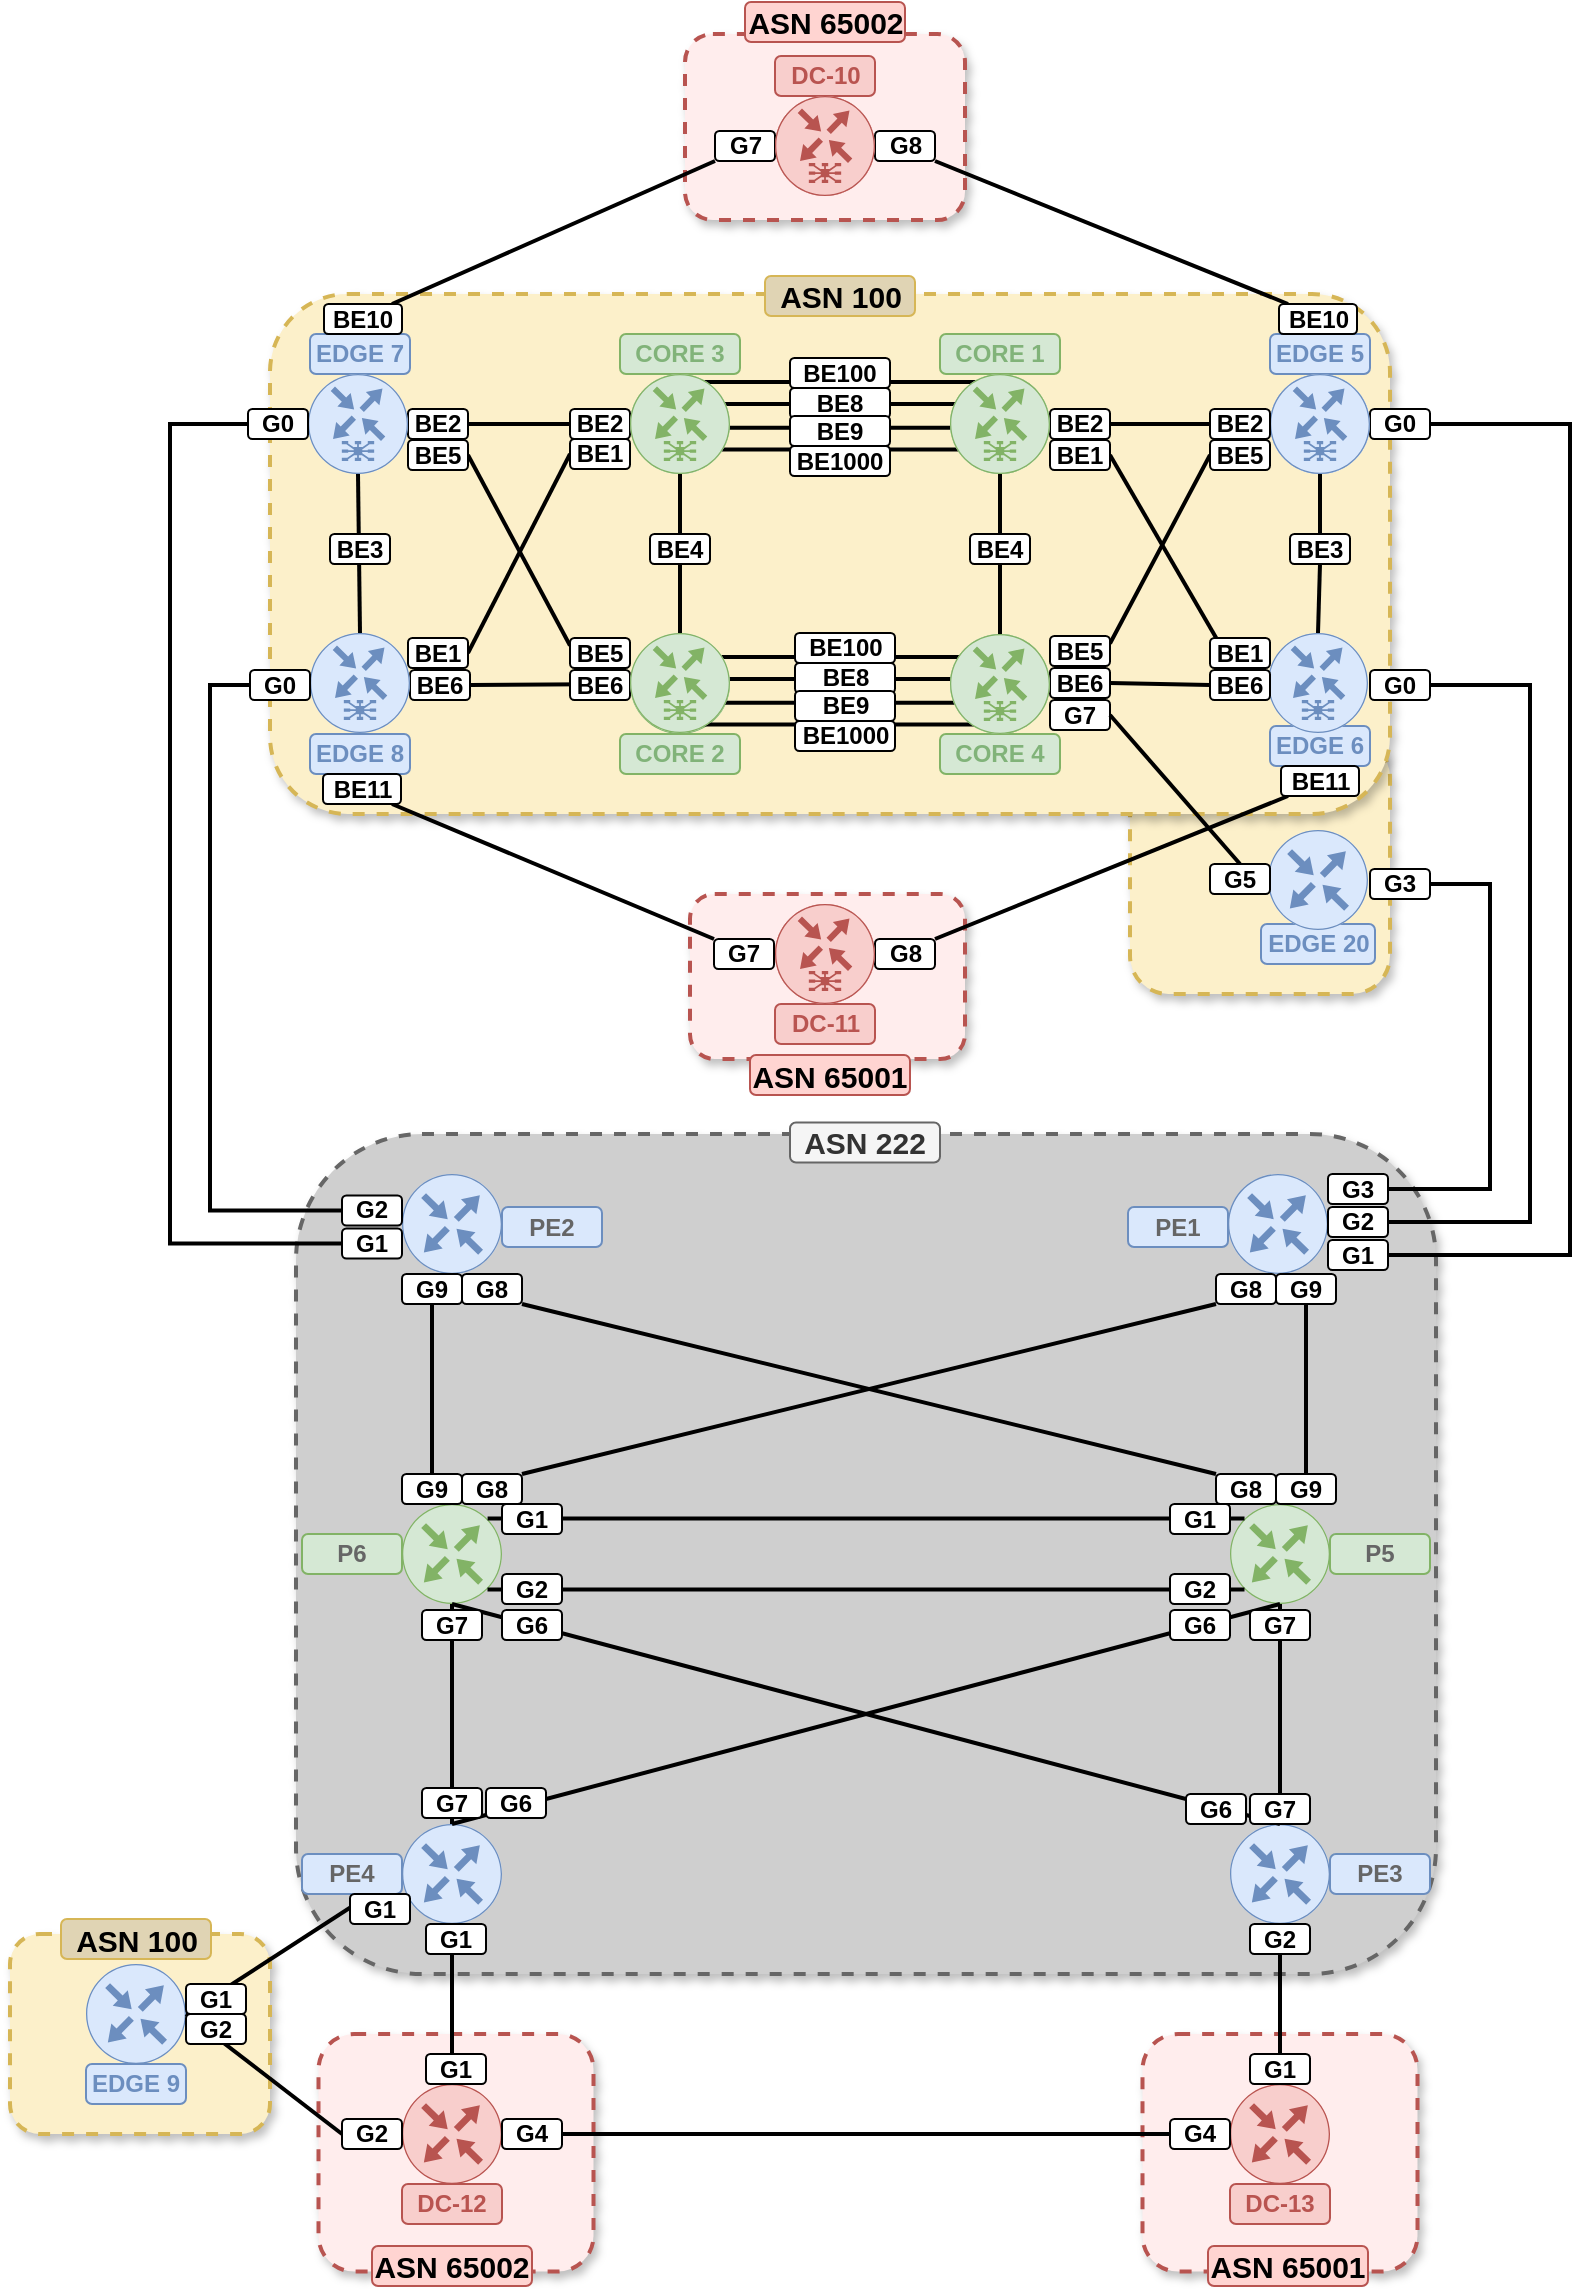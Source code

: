 <mxfile version="27.0.9">
  <diagram name="Page-1" id="d66fe2ae-3e9f-cf2f-6d29-e24063ad5d60">
    <mxGraphModel dx="416" dy="305" grid="1" gridSize="10" guides="1" tooltips="1" connect="1" arrows="1" fold="1" page="1" pageScale="1" pageWidth="1100" pageHeight="850" background="none" math="0" shadow="0">
      <root>
        <mxCell id="0" />
        <mxCell id="1" parent="0" />
        <mxCell id="Q-0WuHjyBMRlQhgBISI1-42" value="" style="rounded=1;whiteSpace=wrap;html=1;fillColor=#FFEDED;strokeColor=#b85450;dashed=1;strokeWidth=2;shadow=1;" parent="1" vertex="1">
          <mxGeometry x="736.25" y="1100" width="137.5" height="118.75" as="geometry" />
        </mxCell>
        <mxCell id="Q-0WuHjyBMRlQhgBISI1-41" value="" style="rounded=1;whiteSpace=wrap;html=1;fillColor=#FFEDED;strokeColor=#b85450;dashed=1;strokeWidth=2;shadow=1;" parent="1" vertex="1">
          <mxGeometry x="324.25" y="1100" width="137.5" height="118.75" as="geometry" />
        </mxCell>
        <mxCell id="Q-0WuHjyBMRlQhgBISI1-40" value="" style="rounded=1;whiteSpace=wrap;html=1;fillColor=#FCF0CA;strokeColor=#d6b656;dashed=1;strokeWidth=2;shadow=1;" parent="1" vertex="1">
          <mxGeometry x="730" y="452.5" width="130" height="127.5" as="geometry" />
        </mxCell>
        <mxCell id="Q-0WuHjyBMRlQhgBISI1-39" value="" style="rounded=1;whiteSpace=wrap;html=1;fillColor=#CFCFCF;strokeColor=#666666;dashed=1;strokeWidth=2;glass=0;shadow=1;fontColor=#333333;" parent="1" vertex="1">
          <mxGeometry x="313" y="650" width="570" height="420" as="geometry" />
        </mxCell>
        <mxCell id="Q-0WuHjyBMRlQhgBISI1-37" value="" style="rounded=1;whiteSpace=wrap;html=1;fillColor=#FCF0CA;strokeColor=#d6b656;dashed=1;strokeWidth=2;shadow=1;" parent="1" vertex="1">
          <mxGeometry x="170" y="1050" width="130" height="100" as="geometry" />
        </mxCell>
        <mxCell id="sX_OkfuKljEF2dyJW8o2-208" value="" style="rounded=1;whiteSpace=wrap;html=1;fillColor=#FFEDED;strokeColor=#b85450;dashed=1;strokeWidth=2;shadow=1;" parent="1" vertex="1">
          <mxGeometry x="507.5" y="100" width="140" height="93" as="geometry" />
        </mxCell>
        <mxCell id="sX_OkfuKljEF2dyJW8o2-206" value="" style="rounded=1;whiteSpace=wrap;html=1;fillColor=#FFEDED;strokeColor=#b85450;dashed=1;strokeWidth=2;shadow=1;" parent="1" vertex="1">
          <mxGeometry x="510" y="530" width="137.5" height="82.5" as="geometry" />
        </mxCell>
        <mxCell id="sX_OkfuKljEF2dyJW8o2-42" value="" style="rounded=1;whiteSpace=wrap;html=1;fillColor=#FCF0CA;strokeColor=#d6b656;dashed=1;strokeWidth=2;shadow=1;" parent="1" vertex="1">
          <mxGeometry x="300" y="230" width="560" height="260" as="geometry" />
        </mxCell>
        <mxCell id="sX_OkfuKljEF2dyJW8o2-8" value="" style="sketch=0;points=[[0.5,0,0],[1,0.5,0],[0.5,1,0],[0,0.5,0],[0.145,0.145,0],[0.856,0.145,0],[0.855,0.856,0],[0.145,0.855,0]];verticalLabelPosition=bottom;html=1;verticalAlign=top;aspect=fixed;align=center;pointerEvents=1;shape=mxgraph.cisco19.rect;prIcon=router;fillColor=#d5e8d4;strokeColor=#82b366;" parent="1" vertex="1">
          <mxGeometry x="480" y="270" width="50" height="50" as="geometry" />
        </mxCell>
        <mxCell id="sX_OkfuKljEF2dyJW8o2-176" style="rounded=0;orthogonalLoop=1;jettySize=auto;html=1;exitX=0;exitY=0.5;exitDx=0;exitDy=0;exitPerimeter=0;entryX=1;entryY=0.5;entryDx=0;entryDy=0;entryPerimeter=0;endArrow=none;startFill=0;strokeWidth=2;" parent="1" source="sX_OkfuKljEF2dyJW8o2-132" target="sX_OkfuKljEF2dyJW8o2-175" edge="1">
          <mxGeometry relative="1" as="geometry">
            <mxPoint x="401" y="895" as="sourcePoint" />
            <mxPoint x="815" y="1005" as="targetPoint" />
          </mxGeometry>
        </mxCell>
        <mxCell id="sX_OkfuKljEF2dyJW8o2-9" value="" style="sketch=0;points=[[0.5,0,0],[1,0.5,0],[0.5,1,0],[0,0.5,0],[0.145,0.145,0],[0.856,0.145,0],[0.855,0.856,0],[0.145,0.855,0]];verticalLabelPosition=bottom;html=1;verticalAlign=top;aspect=fixed;align=center;pointerEvents=1;shape=mxgraph.cisco19.rect;prIcon=router;fillColor=#d5e8d4;strokeColor=#82b366;" parent="1" vertex="1">
          <mxGeometry x="640" y="270" width="50" height="50" as="geometry" />
        </mxCell>
        <mxCell id="sX_OkfuKljEF2dyJW8o2-10" value="" style="sketch=0;points=[[0.5,0,0],[1,0.5,0],[0.5,1,0],[0,0.5,0],[0.145,0.145,0],[0.856,0.145,0],[0.855,0.856,0],[0.145,0.855,0]];verticalLabelPosition=bottom;html=1;verticalAlign=top;aspect=fixed;align=center;pointerEvents=1;shape=mxgraph.cisco19.rect;prIcon=router;fillColor=#dae8fc;strokeColor=#6c8ebf;" parent="1" vertex="1">
          <mxGeometry x="800" y="270" width="50" height="50" as="geometry" />
        </mxCell>
        <mxCell id="sX_OkfuKljEF2dyJW8o2-13" value="" style="sketch=0;points=[[0.5,0,0],[1,0.5,0],[0.5,1,0],[0,0.5,0],[0.145,0.145,0],[0.856,0.145,0],[0.855,0.856,0],[0.145,0.855,0]];verticalLabelPosition=bottom;html=1;verticalAlign=top;aspect=fixed;align=center;pointerEvents=1;shape=mxgraph.cisco19.rect;prIcon=router;fillColor=#d5e8d4;strokeColor=#82b366;" parent="1" vertex="1">
          <mxGeometry x="480" y="400" width="50" height="50" as="geometry" />
        </mxCell>
        <mxCell id="sX_OkfuKljEF2dyJW8o2-14" value="" style="sketch=0;points=[[0.5,0,0],[1,0.5,0],[0.5,1,0],[0,0.5,0],[0.145,0.145,0],[0.856,0.145,0],[0.855,0.856,0],[0.145,0.855,0]];verticalLabelPosition=bottom;html=1;verticalAlign=top;aspect=fixed;align=center;pointerEvents=1;shape=mxgraph.cisco19.rect;prIcon=router;fillColor=#d5e8d4;strokeColor=#82b366;" parent="1" vertex="1">
          <mxGeometry x="640" y="400" width="50" height="50" as="geometry" />
        </mxCell>
        <mxCell id="sX_OkfuKljEF2dyJW8o2-17" style="rounded=0;orthogonalLoop=1;jettySize=auto;html=1;exitX=1;exitY=0.5;exitDx=0;exitDy=0;entryX=0;entryY=0.5;entryDx=0;entryDy=0;endArrow=none;startFill=0;strokeWidth=2;" parent="1" source="sX_OkfuKljEF2dyJW8o2-90" target="sX_OkfuKljEF2dyJW8o2-86" edge="1">
          <mxGeometry relative="1" as="geometry">
            <mxPoint x="369" y="277.5" as="sourcePoint" />
          </mxGeometry>
        </mxCell>
        <mxCell id="sX_OkfuKljEF2dyJW8o2-18" style="rounded=0;orthogonalLoop=1;jettySize=auto;html=1;exitX=1;exitY=0.5;exitDx=0;exitDy=0;entryX=0;entryY=0.5;entryDx=0;entryDy=0;endArrow=none;startFill=0;strokeWidth=2;" parent="1" source="sX_OkfuKljEF2dyJW8o2-89" target="sX_OkfuKljEF2dyJW8o2-88" edge="1">
          <mxGeometry relative="1" as="geometry">
            <mxPoint x="370" y="365" as="sourcePoint" />
          </mxGeometry>
        </mxCell>
        <mxCell id="sX_OkfuKljEF2dyJW8o2-20" style="rounded=0;orthogonalLoop=1;jettySize=auto;html=1;exitX=1;exitY=0.5;exitDx=0;exitDy=0;entryX=0;entryY=0.5;entryDx=0;entryDy=0;entryPerimeter=0;endArrow=none;startFill=0;strokeWidth=2;" parent="1" source="sX_OkfuKljEF2dyJW8o2-92" target="sX_OkfuKljEF2dyJW8o2-13" edge="1">
          <mxGeometry relative="1" as="geometry">
            <mxPoint x="370" y="365" as="sourcePoint" />
            <mxPoint x="497" y="323" as="targetPoint" />
          </mxGeometry>
        </mxCell>
        <mxCell id="sX_OkfuKljEF2dyJW8o2-21" style="rounded=0;orthogonalLoop=1;jettySize=auto;html=1;exitX=0.5;exitY=1;exitDx=0;exitDy=0;exitPerimeter=0;entryX=0.5;entryY=0;entryDx=0;entryDy=0;entryPerimeter=0;endArrow=none;startFill=0;strokeWidth=2;" parent="1" source="sX_OkfuKljEF2dyJW8o2-8" target="sX_OkfuKljEF2dyJW8o2-13" edge="1">
          <mxGeometry relative="1" as="geometry">
            <mxPoint x="450" y="450" as="sourcePoint" />
            <mxPoint x="560" y="510" as="targetPoint" />
          </mxGeometry>
        </mxCell>
        <mxCell id="sX_OkfuKljEF2dyJW8o2-24" style="rounded=0;orthogonalLoop=1;jettySize=auto;html=1;exitX=1;exitY=0.5;exitDx=0;exitDy=0;entryX=0;entryY=0.25;entryDx=0;entryDy=0;endArrow=none;startFill=0;strokeWidth=2;" parent="1" source="sX_OkfuKljEF2dyJW8o2-91" target="sX_OkfuKljEF2dyJW8o2-196" edge="1">
          <mxGeometry relative="1" as="geometry">
            <mxPoint x="361.75" y="295.275" as="sourcePoint" />
            <mxPoint x="490" y="305" as="targetPoint" />
          </mxGeometry>
        </mxCell>
        <mxCell id="sX_OkfuKljEF2dyJW8o2-25" style="rounded=0;orthogonalLoop=1;jettySize=auto;html=1;exitX=0.5;exitY=0;exitDx=0;exitDy=0;exitPerimeter=0;entryX=0.5;entryY=0;entryDx=0;entryDy=0;entryPerimeter=0;endArrow=none;startFill=0;strokeWidth=2;" parent="1" edge="1">
          <mxGeometry relative="1" as="geometry">
            <mxPoint x="665" y="274" as="sourcePoint" />
            <mxPoint x="505" y="274" as="targetPoint" />
          </mxGeometry>
        </mxCell>
        <mxCell id="sX_OkfuKljEF2dyJW8o2-26" style="rounded=0;orthogonalLoop=1;jettySize=auto;html=1;exitX=0.145;exitY=0.145;exitDx=0;exitDy=0;exitPerimeter=0;entryX=0.855;entryY=0.856;entryDx=0;entryDy=0;entryPerimeter=0;endArrow=none;startFill=0;strokeWidth=2;" parent="1" edge="1">
          <mxGeometry relative="1" as="geometry">
            <mxPoint x="522.35" y="312.175" as="sourcePoint" />
            <mxPoint x="522.75" y="312.765" as="targetPoint" />
          </mxGeometry>
        </mxCell>
        <mxCell id="sX_OkfuKljEF2dyJW8o2-28" style="rounded=0;orthogonalLoop=1;jettySize=auto;html=1;exitX=0.5;exitY=0;exitDx=0;exitDy=0;exitPerimeter=0;entryX=0.5;entryY=1;entryDx=0;entryDy=0;entryPerimeter=0;endArrow=none;startFill=0;strokeWidth=2;" parent="1" source="sX_OkfuKljEF2dyJW8o2-14" target="sX_OkfuKljEF2dyJW8o2-9" edge="1">
          <mxGeometry relative="1" as="geometry">
            <mxPoint x="657" y="417" as="sourcePoint" />
            <mxPoint x="533" y="323" as="targetPoint" />
          </mxGeometry>
        </mxCell>
        <mxCell id="sX_OkfuKljEF2dyJW8o2-30" style="rounded=0;orthogonalLoop=1;jettySize=auto;html=1;exitX=0;exitY=0.5;exitDx=0;exitDy=0;exitPerimeter=0;entryX=1;entryY=0.5;entryDx=0;entryDy=0;endArrow=none;startFill=0;strokeWidth=2;" parent="1" source="sX_OkfuKljEF2dyJW8o2-57" target="sX_OkfuKljEF2dyJW8o2-57" edge="1">
          <mxGeometry relative="1" as="geometry">
            <mxPoint x="800" y="320" as="sourcePoint" />
            <mxPoint x="690" y="320" as="targetPoint" />
          </mxGeometry>
        </mxCell>
        <mxCell id="sX_OkfuKljEF2dyJW8o2-31" style="rounded=0;orthogonalLoop=1;jettySize=auto;html=1;exitX=0.145;exitY=0.145;exitDx=0;exitDy=0;exitPerimeter=0;entryX=1;entryY=0.5;entryDx=0;entryDy=0;endArrow=none;startFill=0;strokeWidth=2;" parent="1" source="sX_OkfuKljEF2dyJW8o2-83" target="sX_OkfuKljEF2dyJW8o2-63" edge="1">
          <mxGeometry relative="1" as="geometry">
            <mxPoint x="810" y="305" as="sourcePoint" />
            <mxPoint x="700" y="305" as="targetPoint" />
          </mxGeometry>
        </mxCell>
        <mxCell id="sX_OkfuKljEF2dyJW8o2-33" style="rounded=0;orthogonalLoop=1;jettySize=auto;html=1;exitX=0;exitY=0.5;exitDx=0;exitDy=0;entryX=1;entryY=0.25;entryDx=0;entryDy=0;endArrow=none;startFill=0;strokeWidth=2;" parent="1" source="Q-0WuHjyBMRlQhgBISI1-5" target="Q-0WuHjyBMRlQhgBISI1-6" edge="1">
          <mxGeometry relative="1" as="geometry">
            <mxPoint x="810" y="435" as="sourcePoint" />
            <mxPoint x="700" y="435" as="targetPoint" />
          </mxGeometry>
        </mxCell>
        <mxCell id="sX_OkfuKljEF2dyJW8o2-34" style="rounded=0;orthogonalLoop=1;jettySize=auto;html=1;exitX=0.5;exitY=1;exitDx=0;exitDy=0;exitPerimeter=0;entryX=0.5;entryY=0;entryDx=0;entryDy=0;entryPerimeter=0;endArrow=none;startFill=0;strokeWidth=2;" parent="1" source="sX_OkfuKljEF2dyJW8o2-61" target="sX_OkfuKljEF2dyJW8o2-198" edge="1">
          <mxGeometry relative="1" as="geometry">
            <mxPoint x="1295" y="300" as="sourcePoint" />
            <mxPoint x="1295" y="380" as="targetPoint" />
          </mxGeometry>
        </mxCell>
        <mxCell id="sX_OkfuKljEF2dyJW8o2-35" value="" style="sketch=0;points=[[0.5,0,0],[1,0.5,0],[0.5,1,0],[0,0.5,0],[0.145,0.145,0],[0.856,0.145,0],[0.855,0.856,0],[0.145,0.855,0]];verticalLabelPosition=bottom;html=1;verticalAlign=top;aspect=fixed;align=center;pointerEvents=1;shape=mxgraph.cisco19.rect;prIcon=router;fillColor=#f8cecc;strokeColor=#b85450;" parent="1" vertex="1">
          <mxGeometry x="552.5" y="131" width="50" height="50" as="geometry" />
        </mxCell>
        <mxCell id="sX_OkfuKljEF2dyJW8o2-36" style="rounded=0;orthogonalLoop=1;jettySize=auto;html=1;exitX=1;exitY=0;exitDx=0;exitDy=0;entryX=0;entryY=1;entryDx=0;entryDy=0;endArrow=none;startFill=0;strokeWidth=2;" parent="1" source="Q-0WuHjyBMRlQhgBISI1-8" target="Q-0WuHjyBMRlQhgBISI1-14" edge="1">
          <mxGeometry relative="1" as="geometry">
            <mxPoint x="361.775" y="259.75" as="sourcePoint" />
            <mxPoint x="550" y="164" as="targetPoint" />
          </mxGeometry>
        </mxCell>
        <mxCell id="sX_OkfuKljEF2dyJW8o2-37" style="rounded=0;orthogonalLoop=1;jettySize=auto;html=1;exitX=0;exitY=0;exitDx=0;exitDy=0;entryX=1;entryY=1;entryDx=0;entryDy=0;endArrow=none;startFill=0;strokeWidth=2;fontColor=light-dark(#6c8ebf, #ededed);textShadow=1;" parent="1" source="Q-0WuHjyBMRlQhgBISI1-13" target="Q-0WuHjyBMRlQhgBISI1-15" edge="1">
          <mxGeometry relative="1" as="geometry">
            <mxPoint x="373" y="227" as="sourcePoint" />
            <mxPoint x="650" y="85" as="targetPoint" />
          </mxGeometry>
        </mxCell>
        <mxCell id="sX_OkfuKljEF2dyJW8o2-38" value="" style="sketch=0;points=[[0.5,0,0],[1,0.5,0],[0.5,1,0],[0,0.5,0],[0.145,0.145,0],[0.856,0.145,0],[0.855,0.856,0],[0.145,0.855,0]];verticalLabelPosition=bottom;html=1;verticalAlign=top;aspect=fixed;align=center;pointerEvents=1;shape=mxgraph.cisco19.rect;prIcon=router;fillColor=#f8cecc;strokeColor=#b85450;" parent="1" vertex="1">
          <mxGeometry x="552.5" y="535" width="50" height="50" as="geometry" />
        </mxCell>
        <mxCell id="sX_OkfuKljEF2dyJW8o2-39" style="rounded=0;orthogonalLoop=1;jettySize=auto;html=1;entryX=0;entryY=0;entryDx=0;entryDy=0;endArrow=none;startFill=0;strokeWidth=2;exitX=1;exitY=1;exitDx=0;exitDy=0;" parent="1" source="Q-0WuHjyBMRlQhgBISI1-16" target="Q-0WuHjyBMRlQhgBISI1-17" edge="1">
          <mxGeometry relative="1" as="geometry">
            <mxPoint x="400" y="610" as="sourcePoint" />
            <mxPoint x="534" y="684" as="targetPoint" />
          </mxGeometry>
        </mxCell>
        <mxCell id="sX_OkfuKljEF2dyJW8o2-40" style="rounded=0;orthogonalLoop=1;jettySize=auto;html=1;exitX=1;exitY=0;exitDx=0;exitDy=0;entryX=0;entryY=1;entryDx=0;entryDy=0;endArrow=none;startFill=0;strokeWidth=2;" parent="1" source="Q-0WuHjyBMRlQhgBISI1-18" target="Q-0WuHjyBMRlQhgBISI1-19" edge="1">
          <mxGeometry relative="1" as="geometry">
            <mxPoint x="710" y="549" as="sourcePoint" />
            <mxPoint x="917" y="621" as="targetPoint" />
          </mxGeometry>
        </mxCell>
        <mxCell id="sX_OkfuKljEF2dyJW8o2-47" value="&lt;font style=&quot;color: light-dark(rgb(108, 142, 191), rgb(92, 121, 163));&quot;&gt;EDGE 8&lt;/font&gt;" style="rounded=1;whiteSpace=wrap;html=1;fillColor=#dae8fc;strokeColor=#6c8ebf;fontStyle=1" parent="1" vertex="1">
          <mxGeometry x="320" y="450" width="50" height="20" as="geometry" />
        </mxCell>
        <mxCell id="sX_OkfuKljEF2dyJW8o2-48" value="&lt;font style=&quot;color: light-dark(rgb(129, 179, 121), rgb(129, 179, 121));&quot;&gt;CORE 3&lt;/font&gt;" style="rounded=1;whiteSpace=wrap;html=1;fillColor=#d5e8d4;strokeColor=#82b366;fontStyle=1" parent="1" vertex="1">
          <mxGeometry x="475" y="250" width="60" height="20" as="geometry" />
        </mxCell>
        <mxCell id="sX_OkfuKljEF2dyJW8o2-49" value="&lt;font style=&quot;color: light-dark(rgb(129, 179, 121), rgb(129, 179, 121));&quot;&gt;CORE 2&lt;/font&gt;" style="rounded=1;whiteSpace=wrap;html=1;fillColor=#d5e8d4;strokeColor=#82b366;fontStyle=1" parent="1" vertex="1">
          <mxGeometry x="475" y="450" width="60" height="20" as="geometry" />
        </mxCell>
        <mxCell id="sX_OkfuKljEF2dyJW8o2-50" value="&lt;font style=&quot;color: light-dark(rgb(129, 179, 121), rgb(129, 179, 121));&quot;&gt;CORE 4&lt;/font&gt;" style="rounded=1;whiteSpace=wrap;html=1;fillColor=#d5e8d4;strokeColor=#82b366;fontStyle=1" parent="1" vertex="1">
          <mxGeometry x="635" y="450" width="60" height="20" as="geometry" />
        </mxCell>
        <mxCell id="sX_OkfuKljEF2dyJW8o2-51" value="&lt;font style=&quot;color: light-dark(rgb(129, 179, 121), rgb(129, 179, 121));&quot;&gt;CORE 1&lt;/font&gt;" style="rounded=1;whiteSpace=wrap;html=1;fillColor=#d5e8d4;strokeColor=#82b366;fontStyle=1" parent="1" vertex="1">
          <mxGeometry x="635" y="250" width="60" height="20" as="geometry" />
        </mxCell>
        <mxCell id="sX_OkfuKljEF2dyJW8o2-52" value="&lt;pre&gt;&lt;font face=&quot;Helvetica&quot; style=&quot;color: light-dark(rgb(108, 142, 191), rgb(92, 121, 163));&quot;&gt;&lt;b style=&quot;&quot;&gt;EDGE 5&lt;/b&gt;&lt;/font&gt;&lt;/pre&gt;" style="rounded=1;whiteSpace=wrap;html=1;fillColor=#dae8fc;strokeColor=#6c8ebf;" parent="1" vertex="1">
          <mxGeometry x="800" y="250" width="50" height="20" as="geometry" />
        </mxCell>
        <mxCell id="sX_OkfuKljEF2dyJW8o2-56" value="&lt;pre&gt;&lt;font face=&quot;Helvetica&quot; style=&quot;color: light-dark(rgb(108, 142, 191), rgb(92, 121, 163));&quot;&gt;&lt;b style=&quot;&quot;&gt;EDGE 6&lt;/b&gt;&lt;/font&gt;&lt;/pre&gt;" style="rounded=1;whiteSpace=wrap;html=1;fillColor=#dae8fc;strokeColor=#6c8ebf;" parent="1" vertex="1">
          <mxGeometry x="800" y="446" width="50" height="20" as="geometry" />
        </mxCell>
        <mxCell id="sX_OkfuKljEF2dyJW8o2-59" value="" style="rounded=0;orthogonalLoop=1;jettySize=auto;html=1;exitX=0;exitY=0.5;exitDx=0;exitDy=0;entryX=1;entryY=0.5;entryDx=0;entryDy=0;endArrow=none;startFill=0;strokeWidth=2;" parent="1" source="Q-0WuHjyBMRlQhgBISI1-3" target="Q-0WuHjyBMRlQhgBISI1-4" edge="1">
          <mxGeometry relative="1" as="geometry">
            <mxPoint x="800" y="425" as="sourcePoint" />
            <mxPoint x="742" y="412.5" as="targetPoint" />
          </mxGeometry>
        </mxCell>
        <mxCell id="sX_OkfuKljEF2dyJW8o2-60" value="&lt;pre&gt;&lt;font face=&quot;Helvetica&quot; style=&quot;color: light-dark(rgb(0, 0, 0), rgb(92, 121, 163));&quot;&gt;&lt;b style=&quot;&quot;&gt;BE4&lt;/b&gt;&lt;/font&gt;&lt;/pre&gt;" style="rounded=1;whiteSpace=wrap;html=1;" parent="1" vertex="1">
          <mxGeometry x="650" y="350" width="30" height="15" as="geometry" />
        </mxCell>
        <mxCell id="sX_OkfuKljEF2dyJW8o2-62" value="" style="rounded=0;orthogonalLoop=1;jettySize=auto;html=1;exitX=0.5;exitY=1;exitDx=0;exitDy=0;exitPerimeter=0;entryX=0.5;entryY=0;entryDx=0;entryDy=0;entryPerimeter=0;endArrow=none;startFill=0;strokeWidth=2;" parent="1" source="sX_OkfuKljEF2dyJW8o2-10" target="sX_OkfuKljEF2dyJW8o2-61" edge="1">
          <mxGeometry relative="1" as="geometry">
            <mxPoint x="825" y="320" as="sourcePoint" />
            <mxPoint x="825" y="400" as="targetPoint" />
          </mxGeometry>
        </mxCell>
        <mxCell id="sX_OkfuKljEF2dyJW8o2-61" value="&lt;pre&gt;&lt;font face=&quot;Helvetica&quot; style=&quot;color: light-dark(rgb(0, 0, 0), rgb(92, 121, 163));&quot;&gt;&lt;b style=&quot;&quot;&gt;BE3&lt;/b&gt;&lt;/font&gt;&lt;/pre&gt;" style="rounded=1;whiteSpace=wrap;html=1;" parent="1" vertex="1">
          <mxGeometry x="810" y="350" width="30" height="15" as="geometry" />
        </mxCell>
        <mxCell id="sX_OkfuKljEF2dyJW8o2-68" value="&lt;pre&gt;&lt;font face=&quot;Helvetica&quot; style=&quot;color: light-dark(rgb(0, 0, 0), rgb(92, 121, 163));&quot;&gt;&lt;b style=&quot;&quot;&gt;BE100&lt;/b&gt;&lt;/font&gt;&lt;/pre&gt;" style="rounded=1;whiteSpace=wrap;html=1;" parent="1" vertex="1">
          <mxGeometry x="560" y="262" width="50" height="15" as="geometry" />
        </mxCell>
        <mxCell id="sX_OkfuKljEF2dyJW8o2-76" value="" style="rounded=0;orthogonalLoop=1;jettySize=auto;html=1;exitX=0;exitY=0.5;exitDx=0;exitDy=0;exitPerimeter=0;entryX=1;entryY=0.5;entryDx=0;entryDy=0;entryPerimeter=0;endArrow=none;startFill=0;strokeWidth=2;" parent="1" source="sX_OkfuKljEF2dyJW8o2-14" edge="1">
          <mxGeometry relative="1" as="geometry">
            <mxPoint x="640" y="425" as="sourcePoint" />
            <mxPoint x="640" y="425.5" as="targetPoint" />
          </mxGeometry>
        </mxCell>
        <mxCell id="sX_OkfuKljEF2dyJW8o2-83" value="&lt;pre&gt;&lt;font face=&quot;Helvetica&quot; style=&quot;color: light-dark(rgb(0, 0, 0), rgb(92, 121, 163));&quot;&gt;&lt;b style=&quot;&quot;&gt;BE1&lt;/b&gt;&lt;/font&gt;&lt;/pre&gt;" style="rounded=1;whiteSpace=wrap;html=1;" parent="1" vertex="1">
          <mxGeometry x="770" y="402" width="30" height="15" as="geometry" />
        </mxCell>
        <mxCell id="sX_OkfuKljEF2dyJW8o2-85" value="" style="rounded=0;orthogonalLoop=1;jettySize=auto;html=1;exitX=0;exitY=0.5;exitDx=0;exitDy=0;entryX=1;entryY=0.5;entryDx=0;entryDy=0;entryPerimeter=0;endArrow=none;startFill=0;strokeWidth=2;" parent="1" source="Q-0WuHjyBMRlQhgBISI1-2" target="sX_OkfuKljEF2dyJW8o2-57" edge="1">
          <mxGeometry relative="1" as="geometry">
            <mxPoint x="800" y="295" as="sourcePoint" />
            <mxPoint x="690" y="295" as="targetPoint" />
          </mxGeometry>
        </mxCell>
        <mxCell id="sX_OkfuKljEF2dyJW8o2-57" value="&lt;pre&gt;&lt;font face=&quot;Helvetica&quot; style=&quot;color: light-dark(rgb(0, 0, 0), rgb(92, 121, 163));&quot;&gt;&lt;b style=&quot;&quot;&gt;BE2&lt;/b&gt;&lt;/font&gt;&lt;/pre&gt;" style="rounded=1;whiteSpace=wrap;html=1;" parent="1" vertex="1">
          <mxGeometry x="690" y="287.5" width="30" height="15" as="geometry" />
        </mxCell>
        <mxCell id="sX_OkfuKljEF2dyJW8o2-86" value="&lt;pre&gt;&lt;font face=&quot;Helvetica&quot; style=&quot;color: light-dark(rgb(0, 0, 0), rgb(92, 121, 163));&quot;&gt;&lt;b style=&quot;&quot;&gt;BE2&lt;/b&gt;&lt;/font&gt;&lt;/pre&gt;" style="rounded=1;whiteSpace=wrap;html=1;" parent="1" vertex="1">
          <mxGeometry x="450" y="287.5" width="30" height="15" as="geometry" />
        </mxCell>
        <mxCell id="sX_OkfuKljEF2dyJW8o2-88" value="&lt;pre&gt;&lt;font face=&quot;Helvetica&quot; style=&quot;color: light-dark(rgb(0, 0, 0), rgb(92, 121, 163));&quot;&gt;&lt;b style=&quot;&quot;&gt;BE1&lt;/b&gt;&lt;/font&gt;&lt;/pre&gt;" style="rounded=1;whiteSpace=wrap;html=1;" parent="1" vertex="1">
          <mxGeometry x="450" y="302.5" width="30" height="15" as="geometry" />
        </mxCell>
        <mxCell id="sX_OkfuKljEF2dyJW8o2-89" value="&lt;pre&gt;&lt;font face=&quot;Helvetica&quot; style=&quot;color: light-dark(rgb(0, 0, 0), rgb(92, 121, 163));&quot;&gt;&lt;b style=&quot;&quot;&gt;BE1&lt;/b&gt;&lt;/font&gt;&lt;/pre&gt;" style="rounded=1;whiteSpace=wrap;html=1;" parent="1" vertex="1">
          <mxGeometry x="369" y="402" width="30" height="15" as="geometry" />
        </mxCell>
        <mxCell id="sX_OkfuKljEF2dyJW8o2-90" value="&lt;pre&gt;&lt;font face=&quot;Helvetica&quot; style=&quot;color: light-dark(rgb(0, 0, 0), rgb(92, 121, 163));&quot;&gt;&lt;b style=&quot;&quot;&gt;BE2&lt;/b&gt;&lt;/font&gt;&lt;/pre&gt;" style="rounded=1;whiteSpace=wrap;html=1;" parent="1" vertex="1">
          <mxGeometry x="369" y="287.5" width="30" height="15" as="geometry" />
        </mxCell>
        <mxCell id="sX_OkfuKljEF2dyJW8o2-91" value="&lt;pre&gt;&lt;font face=&quot;Helvetica&quot; style=&quot;color: light-dark(rgb(0, 0, 0), rgb(92, 121, 163));&quot;&gt;&lt;b style=&quot;&quot;&gt;BE5&lt;/b&gt;&lt;/font&gt;&lt;/pre&gt;" style="rounded=1;whiteSpace=wrap;html=1;" parent="1" vertex="1">
          <mxGeometry x="369" y="303" width="30" height="15" as="geometry" />
        </mxCell>
        <mxCell id="sX_OkfuKljEF2dyJW8o2-44" value="&lt;pre&gt;&lt;font face=&quot;Helvetica&quot; style=&quot;color: light-dark(rgb(108, 142, 191), rgb(92, 121, 163));&quot;&gt;&lt;b style=&quot;&quot;&gt;EDGE 7&lt;/b&gt;&lt;/font&gt;&lt;/pre&gt;" style="rounded=1;whiteSpace=wrap;html=1;fillColor=#dae8fc;strokeColor=#6c8ebf;" parent="1" vertex="1">
          <mxGeometry x="320" y="250" width="50" height="20" as="geometry" />
        </mxCell>
        <mxCell id="sX_OkfuKljEF2dyJW8o2-92" value="&lt;pre&gt;&lt;font face=&quot;Helvetica&quot; style=&quot;color: light-dark(rgb(0, 0, 0), rgb(92, 121, 163));&quot;&gt;&lt;b style=&quot;&quot;&gt;BE6&lt;/b&gt;&lt;/font&gt;&lt;/pre&gt;" style="rounded=1;whiteSpace=wrap;html=1;" parent="1" vertex="1">
          <mxGeometry x="370" y="418" width="30" height="15" as="geometry" />
        </mxCell>
        <mxCell id="sX_OkfuKljEF2dyJW8o2-94" value="&lt;pre&gt;&lt;font face=&quot;Helvetica&quot; style=&quot;color: light-dark(rgb(0, 0, 0), rgb(92, 121, 163));&quot;&gt;&lt;b style=&quot;&quot;&gt;BE6&lt;/b&gt;&lt;/font&gt;&lt;/pre&gt;" style="rounded=1;whiteSpace=wrap;html=1;" parent="1" vertex="1">
          <mxGeometry x="450" y="418" width="30" height="15" as="geometry" />
        </mxCell>
        <mxCell id="sX_OkfuKljEF2dyJW8o2-101" value="&lt;font style=&quot;font-size: 15px;&quot;&gt;&lt;b&gt;ASN 100&lt;/b&gt;&lt;/font&gt;" style="rounded=1;whiteSpace=wrap;html=1;fillColor=#E0D4B4;strokeColor=#d6b656;" parent="1" vertex="1">
          <mxGeometry x="547.5" y="221" width="75" height="20" as="geometry" />
        </mxCell>
        <mxCell id="sX_OkfuKljEF2dyJW8o2-102" value="&lt;pre&gt;&lt;font face=&quot;Helvetica&quot; style=&quot;color: light-dark(rgb(185, 84, 80), rgb(92, 121, 163));&quot;&gt;&lt;b style=&quot;&quot;&gt;DC-10&lt;/b&gt;&lt;/font&gt;&lt;/pre&gt;" style="rounded=1;whiteSpace=wrap;html=1;fillColor=#f8cecc;strokeColor=#b85450;" parent="1" vertex="1">
          <mxGeometry x="552.5" y="111" width="50" height="20" as="geometry" />
        </mxCell>
        <mxCell id="sX_OkfuKljEF2dyJW8o2-104" value="&lt;pre&gt;&lt;font face=&quot;Helvetica&quot; style=&quot;color: light-dark(rgb(185, 84, 80), rgb(92, 121, 163));&quot;&gt;&lt;b style=&quot;&quot;&gt;DC-11&lt;/b&gt;&lt;/font&gt;&lt;/pre&gt;" style="rounded=1;whiteSpace=wrap;html=1;fillColor=#f8cecc;strokeColor=#b85450;" parent="1" vertex="1">
          <mxGeometry x="552.5" y="585" width="50" height="20" as="geometry" />
        </mxCell>
        <mxCell id="sX_OkfuKljEF2dyJW8o2-105" value="" style="sketch=0;points=[[0.5,0,0],[1,0.5,0],[0.5,1,0],[0,0.5,0],[0.145,0.145,0],[0.856,0.145,0],[0.855,0.856,0],[0.145,0.855,0]];verticalLabelPosition=bottom;html=1;verticalAlign=top;aspect=fixed;align=center;pointerEvents=1;shape=mxgraph.cisco19.rect;prIcon=router;fillColor=#dae8fc;strokeColor=#6c8ebf;strokeWidth=1;perimeterSpacing=0;" parent="1" vertex="1">
          <mxGeometry x="366" y="670" width="50" height="50" as="geometry" />
        </mxCell>
        <mxCell id="sX_OkfuKljEF2dyJW8o2-107" value="" style="sketch=0;points=[[0.5,0,0],[1,0.5,0],[0.5,1,0],[0,0.5,0],[0.145,0.145,0],[0.856,0.145,0],[0.855,0.856,0],[0.145,0.855,0]];verticalLabelPosition=bottom;html=1;verticalAlign=top;aspect=fixed;align=center;pointerEvents=1;shape=mxgraph.cisco19.rect;prIcon=router;fillColor=#dae8fc;strokeColor=#6c8ebf;strokeWidth=1;perimeterSpacing=0;" parent="1" vertex="1">
          <mxGeometry x="779" y="670" width="50" height="50" as="geometry" />
        </mxCell>
        <mxCell id="sX_OkfuKljEF2dyJW8o2-112" value="&lt;pre&gt;&lt;font face=&quot;Helvetica&quot; style=&quot;color: light-dark(rgb(102, 102, 102), rgb(92, 121, 163));&quot;&gt;&lt;b style=&quot;&quot;&gt;PE2&lt;/b&gt;&lt;/font&gt;&lt;/pre&gt;" style="rounded=1;whiteSpace=wrap;html=1;fillColor=#dae8fc;strokeColor=#6c8ebf;" parent="1" vertex="1">
          <mxGeometry x="416" y="686.5" width="50" height="20" as="geometry" />
        </mxCell>
        <mxCell id="sX_OkfuKljEF2dyJW8o2-114" value="&lt;pre&gt;&lt;font face=&quot;Helvetica&quot; style=&quot;color: light-dark(rgb(102, 102, 102), rgb(92, 121, 163));&quot;&gt;&lt;b style=&quot;&quot;&gt;PE1&lt;/b&gt;&lt;/font&gt;&lt;/pre&gt;" style="rounded=1;whiteSpace=wrap;html=1;fillColor=#dae8fc;strokeColor=#6c8ebf;" parent="1" vertex="1">
          <mxGeometry x="729" y="686.5" width="50" height="20" as="geometry" />
        </mxCell>
        <mxCell id="sX_OkfuKljEF2dyJW8o2-118" value="&lt;pre&gt;&lt;font face=&quot;Helvetica&quot; style=&quot;color: light-dark(rgb(0, 0, 0), rgb(92, 121, 163));&quot;&gt;&lt;b style=&quot;&quot;&gt;G3&lt;/b&gt;&lt;/font&gt;&lt;/pre&gt;" style="rounded=1;whiteSpace=wrap;html=1;" parent="1" vertex="1">
          <mxGeometry x="829" y="670" width="30" height="15" as="geometry" />
        </mxCell>
        <mxCell id="sX_OkfuKljEF2dyJW8o2-119" value="&lt;pre&gt;&lt;font face=&quot;Helvetica&quot; style=&quot;color: light-dark(rgb(0, 0, 0), rgb(92, 121, 163));&quot;&gt;&lt;b style=&quot;&quot;&gt;G1&lt;/b&gt;&lt;/font&gt;&lt;/pre&gt;" style="rounded=1;whiteSpace=wrap;html=1;" parent="1" vertex="1">
          <mxGeometry x="829" y="703" width="30" height="15" as="geometry" />
        </mxCell>
        <mxCell id="sX_OkfuKljEF2dyJW8o2-120" value="&lt;pre&gt;&lt;font face=&quot;Helvetica&quot; style=&quot;color: light-dark(rgb(0, 0, 0), rgb(92, 121, 163));&quot;&gt;&lt;b style=&quot;&quot;&gt;G0&lt;/b&gt;&lt;/font&gt;&lt;/pre&gt;" style="rounded=1;whiteSpace=wrap;html=1;" parent="1" vertex="1">
          <mxGeometry x="850" y="287.5" width="30" height="15" as="geometry" />
        </mxCell>
        <mxCell id="sX_OkfuKljEF2dyJW8o2-121" value="&lt;pre&gt;&lt;font face=&quot;Helvetica&quot; style=&quot;color: light-dark(rgb(0, 0, 0), rgb(92, 121, 163));&quot;&gt;&lt;b style=&quot;&quot;&gt;G0&lt;/b&gt;&lt;/font&gt;&lt;/pre&gt;" style="rounded=1;whiteSpace=wrap;html=1;" parent="1" vertex="1">
          <mxGeometry x="850" y="418" width="30" height="15" as="geometry" />
        </mxCell>
        <mxCell id="sX_OkfuKljEF2dyJW8o2-123" value="&lt;pre&gt;&lt;font face=&quot;Helvetica&quot; style=&quot;color: light-dark(rgb(0, 0, 0), rgb(92, 121, 163));&quot;&gt;&lt;b style=&quot;&quot;&gt;G2&lt;/b&gt;&lt;/font&gt;&lt;/pre&gt;" style="rounded=1;whiteSpace=wrap;html=1;" parent="1" vertex="1">
          <mxGeometry x="829" y="686.5" width="30" height="15" as="geometry" />
        </mxCell>
        <mxCell id="sX_OkfuKljEF2dyJW8o2-125" value="" style="sketch=0;points=[[0.5,0,0],[1,0.5,0],[0.5,1,0],[0,0.5,0],[0.145,0.145,0],[0.856,0.145,0],[0.855,0.856,0],[0.145,0.855,0]];verticalLabelPosition=bottom;html=1;verticalAlign=top;aspect=fixed;align=center;pointerEvents=1;shape=mxgraph.cisco19.rect;prIcon=router;fillColor=#d5e8d4;strokeColor=#82b366;strokeWidth=1;perimeterSpacing=0;" parent="1" vertex="1">
          <mxGeometry x="366" y="835" width="50" height="50" as="geometry" />
        </mxCell>
        <mxCell id="sX_OkfuKljEF2dyJW8o2-126" value="" style="sketch=0;points=[[0.5,0,0],[1,0.5,0],[0.5,1,0],[0,0.5,0],[0.145,0.145,0],[0.856,0.145,0],[0.855,0.856,0],[0.145,0.855,0]];verticalLabelPosition=bottom;html=1;verticalAlign=top;aspect=fixed;align=center;pointerEvents=1;shape=mxgraph.cisco19.rect;prIcon=router;fillColor=#d5e8d4;strokeColor=#82b366;strokeWidth=1;perimeterSpacing=0;" parent="1" vertex="1">
          <mxGeometry x="780" y="835" width="50" height="50" as="geometry" />
        </mxCell>
        <mxCell id="sX_OkfuKljEF2dyJW8o2-130" style="rounded=0;orthogonalLoop=1;jettySize=auto;html=1;exitX=0.856;exitY=0.145;exitDx=0;exitDy=0;exitPerimeter=0;entryX=0.145;entryY=0.145;entryDx=0;entryDy=0;entryPerimeter=0;endArrow=none;startFill=0;strokeWidth=2;" parent="1" source="sX_OkfuKljEF2dyJW8o2-125" target="sX_OkfuKljEF2dyJW8o2-126" edge="1">
          <mxGeometry relative="1" as="geometry">
            <mxPoint x="438" y="675" as="sourcePoint" />
            <mxPoint x="628" y="757" as="targetPoint" />
          </mxGeometry>
        </mxCell>
        <mxCell id="sX_OkfuKljEF2dyJW8o2-131" style="rounded=0;orthogonalLoop=1;jettySize=auto;html=1;exitX=0.855;exitY=0.856;exitDx=0;exitDy=0;exitPerimeter=0;entryX=0.145;entryY=0.855;entryDx=0;entryDy=0;entryPerimeter=0;endArrow=none;startFill=0;strokeWidth=2;" parent="1" source="sX_OkfuKljEF2dyJW8o2-125" target="sX_OkfuKljEF2dyJW8o2-126" edge="1">
          <mxGeometry relative="1" as="geometry">
            <mxPoint x="417" y="672" as="sourcePoint" />
            <mxPoint x="795" y="672" as="targetPoint" />
          </mxGeometry>
        </mxCell>
        <mxCell id="sX_OkfuKljEF2dyJW8o2-132" value="" style="sketch=0;points=[[0.5,0,0],[1,0.5,0],[0.5,1,0],[0,0.5,0],[0.145,0.145,0],[0.856,0.145,0],[0.855,0.856,0],[0.145,0.855,0]];verticalLabelPosition=bottom;html=1;verticalAlign=top;aspect=fixed;align=center;pointerEvents=1;shape=mxgraph.cisco19.rect;prIcon=router;fillColor=#dae8fc;strokeColor=#6c8ebf;strokeWidth=1;perimeterSpacing=0;" parent="1" vertex="1">
          <mxGeometry x="366" y="995" width="50" height="50" as="geometry" />
        </mxCell>
        <mxCell id="sX_OkfuKljEF2dyJW8o2-133" value="" style="sketch=0;points=[[0.5,0,0],[1,0.5,0],[0.5,1,0],[0,0.5,0],[0.145,0.145,0],[0.856,0.145,0],[0.855,0.856,0],[0.145,0.855,0]];verticalLabelPosition=bottom;html=1;verticalAlign=top;aspect=fixed;align=center;pointerEvents=1;shape=mxgraph.cisco19.rect;prIcon=router;fillColor=#dae8fc;strokeColor=#6c8ebf;strokeWidth=1;perimeterSpacing=0;" parent="1" vertex="1">
          <mxGeometry x="780" y="995" width="50" height="50" as="geometry" />
        </mxCell>
        <mxCell id="sX_OkfuKljEF2dyJW8o2-134" style="rounded=0;orthogonalLoop=1;jettySize=auto;html=1;exitX=0.5;exitY=1;exitDx=0;exitDy=0;exitPerimeter=0;entryX=0.5;entryY=0;entryDx=0;entryDy=0;entryPerimeter=0;endArrow=none;startFill=0;strokeWidth=2;" parent="1" source="sX_OkfuKljEF2dyJW8o2-125" target="sX_OkfuKljEF2dyJW8o2-133" edge="1">
          <mxGeometry relative="1" as="geometry">
            <mxPoint x="418" y="825" as="sourcePoint" />
            <mxPoint x="796" y="825" as="targetPoint" />
          </mxGeometry>
        </mxCell>
        <mxCell id="sX_OkfuKljEF2dyJW8o2-135" style="rounded=0;orthogonalLoop=1;jettySize=auto;html=1;exitX=0.5;exitY=0;exitDx=0;exitDy=0;exitPerimeter=0;entryX=0.5;entryY=1;entryDx=0;entryDy=0;entryPerimeter=0;endArrow=none;startFill=0;strokeWidth=2;" parent="1" source="sX_OkfuKljEF2dyJW8o2-132" target="sX_OkfuKljEF2dyJW8o2-126" edge="1">
          <mxGeometry relative="1" as="geometry">
            <mxPoint x="399" y="735" as="sourcePoint" />
            <mxPoint x="813" y="865" as="targetPoint" />
          </mxGeometry>
        </mxCell>
        <mxCell id="sX_OkfuKljEF2dyJW8o2-136" style="rounded=0;orthogonalLoop=1;jettySize=auto;html=1;exitX=0.5;exitY=0;exitDx=0;exitDy=0;exitPerimeter=0;entryX=0.5;entryY=1;entryDx=0;entryDy=0;entryPerimeter=0;endArrow=none;startFill=0;strokeWidth=2;" parent="1" source="sX_OkfuKljEF2dyJW8o2-132" target="sX_OkfuKljEF2dyJW8o2-125" edge="1">
          <mxGeometry relative="1" as="geometry">
            <mxPoint x="403" y="865" as="sourcePoint" />
            <mxPoint x="813" y="735" as="targetPoint" />
          </mxGeometry>
        </mxCell>
        <mxCell id="sX_OkfuKljEF2dyJW8o2-137" style="rounded=0;orthogonalLoop=1;jettySize=auto;html=1;exitX=0.5;exitY=0;exitDx=0;exitDy=0;exitPerimeter=0;entryX=0.5;entryY=1;entryDx=0;entryDy=0;entryPerimeter=0;endArrow=none;startFill=0;strokeWidth=2;" parent="1" source="sX_OkfuKljEF2dyJW8o2-133" target="sX_OkfuKljEF2dyJW8o2-126" edge="1">
          <mxGeometry relative="1" as="geometry">
            <mxPoint x="967" y="825" as="sourcePoint" />
            <mxPoint x="967" y="695" as="targetPoint" />
          </mxGeometry>
        </mxCell>
        <mxCell id="sX_OkfuKljEF2dyJW8o2-138" value="&lt;pre&gt;&lt;font face=&quot;Helvetica&quot; style=&quot;color: light-dark(rgb(0, 0, 0), rgb(92, 121, 163));&quot;&gt;&lt;b style=&quot;&quot;&gt;G8&lt;/b&gt;&lt;/font&gt;&lt;/pre&gt;" style="rounded=1;whiteSpace=wrap;html=1;" parent="1" vertex="1">
          <mxGeometry x="773" y="720" width="30" height="15" as="geometry" />
        </mxCell>
        <mxCell id="sX_OkfuKljEF2dyJW8o2-139" value="&lt;pre&gt;&lt;font face=&quot;Helvetica&quot; style=&quot;color: light-dark(rgb(0, 0, 0), rgb(92, 121, 163));&quot;&gt;&lt;b style=&quot;&quot;&gt;G9&lt;/b&gt;&lt;/font&gt;&lt;/pre&gt;" style="rounded=1;whiteSpace=wrap;html=1;" parent="1" vertex="1">
          <mxGeometry x="803" y="720" width="30" height="15" as="geometry" />
        </mxCell>
        <mxCell id="sX_OkfuKljEF2dyJW8o2-140" value="&lt;pre&gt;&lt;font face=&quot;Helvetica&quot; style=&quot;color: light-dark(rgb(0, 0, 0), rgb(92, 121, 163));&quot;&gt;&lt;b style=&quot;&quot;&gt;G8&lt;/b&gt;&lt;/font&gt;&lt;/pre&gt;" style="rounded=1;whiteSpace=wrap;html=1;" parent="1" vertex="1">
          <mxGeometry x="396" y="720" width="30" height="15" as="geometry" />
        </mxCell>
        <mxCell id="sX_OkfuKljEF2dyJW8o2-141" value="&lt;pre&gt;&lt;font face=&quot;Helvetica&quot; style=&quot;color: light-dark(rgb(0, 0, 0), rgb(92, 121, 163));&quot;&gt;&lt;b style=&quot;&quot;&gt;G9&lt;/b&gt;&lt;/font&gt;&lt;/pre&gt;" style="rounded=1;whiteSpace=wrap;html=1;" parent="1" vertex="1">
          <mxGeometry x="366" y="720" width="30" height="15" as="geometry" />
        </mxCell>
        <mxCell id="sX_OkfuKljEF2dyJW8o2-143" value="&lt;pre&gt;&lt;font face=&quot;Helvetica&quot; style=&quot;color: light-dark(rgb(0, 0, 0), rgb(92, 121, 163));&quot;&gt;&lt;b style=&quot;&quot;&gt;G8&lt;/b&gt;&lt;/font&gt;&lt;/pre&gt;" style="rounded=1;whiteSpace=wrap;html=1;" parent="1" vertex="1">
          <mxGeometry x="396" y="820" width="30" height="15" as="geometry" />
        </mxCell>
        <mxCell id="sX_OkfuKljEF2dyJW8o2-144" value="&lt;pre&gt;&lt;font face=&quot;Helvetica&quot; style=&quot;color: light-dark(rgb(0, 0, 0), rgb(92, 121, 163));&quot;&gt;&lt;b style=&quot;&quot;&gt;G9&lt;/b&gt;&lt;/font&gt;&lt;/pre&gt;" style="rounded=1;whiteSpace=wrap;html=1;" parent="1" vertex="1">
          <mxGeometry x="366" y="820" width="30" height="15" as="geometry" />
        </mxCell>
        <mxCell id="sX_OkfuKljEF2dyJW8o2-145" value="&lt;pre&gt;&lt;font face=&quot;Helvetica&quot; style=&quot;color: light-dark(rgb(0, 0, 0), rgb(92, 121, 163));&quot;&gt;&lt;b style=&quot;&quot;&gt;G8&lt;/b&gt;&lt;/font&gt;&lt;/pre&gt;" style="rounded=1;whiteSpace=wrap;html=1;" parent="1" vertex="1">
          <mxGeometry x="773" y="820" width="30" height="15" as="geometry" />
        </mxCell>
        <mxCell id="sX_OkfuKljEF2dyJW8o2-146" value="&lt;pre&gt;&lt;font face=&quot;Helvetica&quot; style=&quot;color: light-dark(rgb(0, 0, 0), rgb(92, 121, 163));&quot;&gt;&lt;b style=&quot;&quot;&gt;G9&lt;/b&gt;&lt;/font&gt;&lt;/pre&gt;" style="rounded=1;whiteSpace=wrap;html=1;" parent="1" vertex="1">
          <mxGeometry x="803" y="820" width="30" height="15" as="geometry" />
        </mxCell>
        <mxCell id="sX_OkfuKljEF2dyJW8o2-148" style="rounded=0;orthogonalLoop=1;jettySize=auto;html=1;endArrow=none;startFill=0;strokeWidth=2;exitX=0.5;exitY=0;exitDx=0;exitDy=0;entryX=0.5;entryY=1;entryDx=0;entryDy=0;edgeStyle=orthogonalEdgeStyle;curved=1;" parent="1" source="sX_OkfuKljEF2dyJW8o2-146" target="sX_OkfuKljEF2dyJW8o2-139" edge="1">
          <mxGeometry relative="1" as="geometry">
            <mxPoint x="494" y="788" as="sourcePoint" />
            <mxPoint x="1068" y="413" as="targetPoint" />
          </mxGeometry>
        </mxCell>
        <mxCell id="sX_OkfuKljEF2dyJW8o2-149" style="rounded=0;orthogonalLoop=1;jettySize=auto;html=1;endArrow=none;startFill=0;strokeWidth=2;exitX=0.5;exitY=1;exitDx=0;exitDy=0;edgeStyle=orthogonalEdgeStyle;curved=1;entryX=0.5;entryY=0;entryDx=0;entryDy=0;" parent="1" source="sX_OkfuKljEF2dyJW8o2-141" target="sX_OkfuKljEF2dyJW8o2-144" edge="1">
          <mxGeometry relative="1" as="geometry">
            <mxPoint x="782" y="382.5" as="sourcePoint" />
            <mxPoint x="318" y="765" as="targetPoint" />
          </mxGeometry>
        </mxCell>
        <mxCell id="sX_OkfuKljEF2dyJW8o2-151" value="&lt;pre&gt;&lt;font face=&quot;Helvetica&quot; color=&quot;#666666&quot;&gt;&lt;b&gt;P5&lt;/b&gt;&lt;/font&gt;&lt;/pre&gt;" style="rounded=1;whiteSpace=wrap;html=1;fillColor=#d5e8d4;strokeColor=#82b366;" parent="1" vertex="1">
          <mxGeometry x="830" y="850" width="50" height="20" as="geometry" />
        </mxCell>
        <mxCell id="sX_OkfuKljEF2dyJW8o2-152" value="&lt;pre&gt;&lt;font face=&quot;Helvetica&quot; color=&quot;#666666&quot;&gt;&lt;b&gt;P6&lt;/b&gt;&lt;/font&gt;&lt;/pre&gt;" style="rounded=1;whiteSpace=wrap;html=1;fillColor=#d5e8d4;strokeColor=#82b366;" parent="1" vertex="1">
          <mxGeometry x="316" y="850" width="50" height="20" as="geometry" />
        </mxCell>
        <mxCell id="sX_OkfuKljEF2dyJW8o2-153" value="&lt;pre&gt;&lt;font face=&quot;Helvetica&quot; style=&quot;color: light-dark(rgb(0, 0, 0), rgb(92, 121, 163));&quot;&gt;&lt;b style=&quot;&quot;&gt;G1&lt;/b&gt;&lt;/font&gt;&lt;/pre&gt;" style="rounded=1;whiteSpace=wrap;html=1;" parent="1" vertex="1">
          <mxGeometry x="750" y="835" width="30" height="15" as="geometry" />
        </mxCell>
        <mxCell id="sX_OkfuKljEF2dyJW8o2-154" value="&lt;pre&gt;&lt;font face=&quot;Helvetica&quot; style=&quot;color: light-dark(rgb(0, 0, 0), rgb(92, 121, 163));&quot;&gt;&lt;b style=&quot;&quot;&gt;G2&lt;/b&gt;&lt;/font&gt;&lt;/pre&gt;" style="rounded=1;whiteSpace=wrap;html=1;" parent="1" vertex="1">
          <mxGeometry x="750" y="870" width="30" height="15" as="geometry" />
        </mxCell>
        <mxCell id="sX_OkfuKljEF2dyJW8o2-156" value="&lt;pre&gt;&lt;font face=&quot;Helvetica&quot; style=&quot;color: light-dark(rgb(0, 0, 0), rgb(92, 121, 163));&quot;&gt;&lt;b style=&quot;&quot;&gt;G2&lt;/b&gt;&lt;/font&gt;&lt;/pre&gt;" style="rounded=1;whiteSpace=wrap;html=1;" parent="1" vertex="1">
          <mxGeometry x="416" y="870" width="30" height="15" as="geometry" />
        </mxCell>
        <mxCell id="sX_OkfuKljEF2dyJW8o2-157" value="&lt;pre&gt;&lt;font face=&quot;Helvetica&quot; style=&quot;color: light-dark(rgb(0, 0, 0), rgb(92, 121, 163));&quot;&gt;&lt;b style=&quot;&quot;&gt;G1&lt;/b&gt;&lt;/font&gt;&lt;/pre&gt;" style="rounded=1;whiteSpace=wrap;html=1;" parent="1" vertex="1">
          <mxGeometry x="416" y="835" width="30" height="15" as="geometry" />
        </mxCell>
        <mxCell id="sX_OkfuKljEF2dyJW8o2-158" value="&lt;pre&gt;&lt;font face=&quot;Helvetica&quot; style=&quot;color: light-dark(rgb(0, 0, 0), rgb(92, 121, 163));&quot;&gt;&lt;b style=&quot;&quot;&gt;G7&lt;/b&gt;&lt;/font&gt;&lt;/pre&gt;" style="rounded=1;whiteSpace=wrap;html=1;" parent="1" vertex="1">
          <mxGeometry x="376" y="888" width="30" height="15" as="geometry" />
        </mxCell>
        <mxCell id="sX_OkfuKljEF2dyJW8o2-159" value="&lt;pre&gt;&lt;font face=&quot;Helvetica&quot; color=&quot;#666666&quot;&gt;&lt;b&gt;PE4&lt;/b&gt;&lt;/font&gt;&lt;/pre&gt;" style="rounded=1;whiteSpace=wrap;html=1;fillColor=#dae8fc;strokeColor=#6c8ebf;" parent="1" vertex="1">
          <mxGeometry x="316" y="1010" width="50" height="20" as="geometry" />
        </mxCell>
        <mxCell id="sX_OkfuKljEF2dyJW8o2-160" value="&lt;pre&gt;&lt;font face=&quot;Helvetica&quot; style=&quot;color: light-dark(rgb(0, 0, 0), rgb(92, 121, 163));&quot;&gt;&lt;b style=&quot;&quot;&gt;G7&lt;/b&gt;&lt;/font&gt;&lt;/pre&gt;" style="rounded=1;whiteSpace=wrap;html=1;" parent="1" vertex="1">
          <mxGeometry x="376" y="977" width="30" height="15" as="geometry" />
        </mxCell>
        <mxCell id="sX_OkfuKljEF2dyJW8o2-161" value="&lt;pre&gt;&lt;font face=&quot;Helvetica&quot; style=&quot;color: light-dark(rgb(0, 0, 0), rgb(92, 121, 163));&quot;&gt;&lt;b style=&quot;&quot;&gt;G6&lt;/b&gt;&lt;/font&gt;&lt;/pre&gt;" style="rounded=1;whiteSpace=wrap;html=1;" parent="1" vertex="1">
          <mxGeometry x="416" y="888" width="30" height="15" as="geometry" />
        </mxCell>
        <mxCell id="sX_OkfuKljEF2dyJW8o2-162" value="&lt;pre&gt;&lt;font face=&quot;Helvetica&quot; style=&quot;color: light-dark(rgb(0, 0, 0), rgb(92, 121, 163));&quot;&gt;&lt;b style=&quot;&quot;&gt;G6&lt;/b&gt;&lt;/font&gt;&lt;/pre&gt;" style="rounded=1;whiteSpace=wrap;html=1;" parent="1" vertex="1">
          <mxGeometry x="758" y="980" width="30" height="15" as="geometry" />
        </mxCell>
        <mxCell id="sX_OkfuKljEF2dyJW8o2-163" value="&lt;pre&gt;&lt;font face=&quot;Helvetica&quot; color=&quot;#666666&quot;&gt;&lt;b&gt;PE3&lt;/b&gt;&lt;/font&gt;&lt;/pre&gt;" style="rounded=1;whiteSpace=wrap;html=1;fillColor=#dae8fc;strokeColor=#6c8ebf;" parent="1" vertex="1">
          <mxGeometry x="830" y="1010" width="50" height="20" as="geometry" />
        </mxCell>
        <mxCell id="sX_OkfuKljEF2dyJW8o2-164" value="&lt;pre&gt;&lt;font face=&quot;Helvetica&quot; style=&quot;color: light-dark(rgb(0, 0, 0), rgb(92, 121, 163));&quot;&gt;&lt;b style=&quot;&quot;&gt;G6&lt;/b&gt;&lt;/font&gt;&lt;/pre&gt;" style="rounded=1;whiteSpace=wrap;html=1;" parent="1" vertex="1">
          <mxGeometry x="750" y="888" width="30" height="15" as="geometry" />
        </mxCell>
        <mxCell id="sX_OkfuKljEF2dyJW8o2-165" value="&lt;pre&gt;&lt;font face=&quot;Helvetica&quot; style=&quot;color: light-dark(rgb(0, 0, 0), rgb(92, 121, 163));&quot;&gt;&lt;b style=&quot;&quot;&gt;G7&lt;/b&gt;&lt;/font&gt;&lt;/pre&gt;" style="rounded=1;whiteSpace=wrap;html=1;" parent="1" vertex="1">
          <mxGeometry x="790" y="888" width="30" height="15" as="geometry" />
        </mxCell>
        <mxCell id="sX_OkfuKljEF2dyJW8o2-166" value="&lt;pre&gt;&lt;font face=&quot;Helvetica&quot; style=&quot;color: light-dark(rgb(0, 0, 0), rgb(92, 121, 163));&quot;&gt;&lt;b style=&quot;&quot;&gt;G7&lt;/b&gt;&lt;/font&gt;&lt;/pre&gt;" style="rounded=1;whiteSpace=wrap;html=1;" parent="1" vertex="1">
          <mxGeometry x="790" y="980" width="30" height="15" as="geometry" />
        </mxCell>
        <mxCell id="sX_OkfuKljEF2dyJW8o2-167" value="&lt;pre&gt;&lt;font face=&quot;Helvetica&quot; style=&quot;color: light-dark(rgb(0, 0, 0), rgb(92, 121, 163));&quot;&gt;&lt;b style=&quot;&quot;&gt;G6&lt;/b&gt;&lt;/font&gt;&lt;/pre&gt;" style="rounded=1;whiteSpace=wrap;html=1;" parent="1" vertex="1">
          <mxGeometry x="408" y="977" width="30" height="15" as="geometry" />
        </mxCell>
        <mxCell id="sX_OkfuKljEF2dyJW8o2-168" value="" style="sketch=0;points=[[0.5,0,0],[1,0.5,0],[0.5,1,0],[0,0.5,0],[0.145,0.145,0],[0.856,0.145,0],[0.855,0.856,0],[0.145,0.855,0]];verticalLabelPosition=bottom;html=1;verticalAlign=top;aspect=fixed;align=center;pointerEvents=1;shape=mxgraph.cisco19.rect;prIcon=router;fillColor=#f8cecc;strokeColor=#b85450;" parent="1" vertex="1">
          <mxGeometry x="366" y="1125" width="50" height="50" as="geometry" />
        </mxCell>
        <mxCell id="sX_OkfuKljEF2dyJW8o2-169" value="" style="sketch=0;points=[[0.5,0,0],[1,0.5,0],[0.5,1,0],[0,0.5,0],[0.145,0.145,0],[0.856,0.145,0],[0.855,0.856,0],[0.145,0.855,0]];verticalLabelPosition=bottom;html=1;verticalAlign=top;aspect=fixed;align=center;pointerEvents=1;shape=mxgraph.cisco19.rect;prIcon=router;fillColor=#f8cecc;strokeColor=#b85450;" parent="1" vertex="1">
          <mxGeometry x="780" y="1125" width="50" height="50" as="geometry" />
        </mxCell>
        <mxCell id="sX_OkfuKljEF2dyJW8o2-170" value="&lt;pre&gt;&lt;font face=&quot;Helvetica&quot; style=&quot;color: light-dark(rgb(185, 84, 80), rgb(92, 121, 163));&quot;&gt;&lt;b style=&quot;&quot;&gt;DC-12&lt;/b&gt;&lt;/font&gt;&lt;/pre&gt;" style="rounded=1;whiteSpace=wrap;html=1;fillColor=#f8cecc;strokeColor=#b85450;" parent="1" vertex="1">
          <mxGeometry x="366" y="1175" width="50" height="20" as="geometry" />
        </mxCell>
        <mxCell id="sX_OkfuKljEF2dyJW8o2-171" value="&lt;pre&gt;&lt;font face=&quot;Helvetica&quot; style=&quot;color: light-dark(rgb(185, 84, 80), rgb(92, 121, 163));&quot;&gt;&lt;b style=&quot;&quot;&gt;DC-13&lt;/b&gt;&lt;/font&gt;&lt;/pre&gt;" style="rounded=1;whiteSpace=wrap;html=1;fillColor=#f8cecc;strokeColor=#b85450;" parent="1" vertex="1">
          <mxGeometry x="780" y="1175" width="50" height="20" as="geometry" />
        </mxCell>
        <mxCell id="sX_OkfuKljEF2dyJW8o2-172" style="rounded=0;orthogonalLoop=1;jettySize=auto;html=1;exitX=0.5;exitY=0;exitDx=0;exitDy=0;exitPerimeter=0;entryX=0.5;entryY=1;entryDx=0;entryDy=0;entryPerimeter=0;endArrow=none;startFill=0;strokeWidth=2;" parent="1" source="sX_OkfuKljEF2dyJW8o2-168" target="sX_OkfuKljEF2dyJW8o2-132" edge="1">
          <mxGeometry relative="1" as="geometry">
            <mxPoint x="537.09" y="1135" as="sourcePoint" />
            <mxPoint x="537.09" y="1025" as="targetPoint" />
          </mxGeometry>
        </mxCell>
        <mxCell id="sX_OkfuKljEF2dyJW8o2-173" style="rounded=0;orthogonalLoop=1;jettySize=auto;html=1;exitX=0.5;exitY=0;exitDx=0;exitDy=0;exitPerimeter=0;entryX=0.5;entryY=1;entryDx=0;entryDy=0;entryPerimeter=0;endArrow=none;startFill=0;strokeWidth=2;" parent="1" source="sX_OkfuKljEF2dyJW8o2-169" target="sX_OkfuKljEF2dyJW8o2-133" edge="1">
          <mxGeometry relative="1" as="geometry">
            <mxPoint x="780" y="1135" as="sourcePoint" />
            <mxPoint x="780" y="1055" as="targetPoint" />
          </mxGeometry>
        </mxCell>
        <mxCell id="sX_OkfuKljEF2dyJW8o2-174" style="rounded=0;orthogonalLoop=1;jettySize=auto;html=1;exitX=0;exitY=0.5;exitDx=0;exitDy=0;exitPerimeter=0;entryX=1;entryY=0.5;entryDx=0;entryDy=0;entryPerimeter=0;endArrow=none;startFill=0;strokeWidth=2;" parent="1" source="sX_OkfuKljEF2dyJW8o2-169" target="sX_OkfuKljEF2dyJW8o2-168" edge="1">
          <mxGeometry relative="1" as="geometry">
            <mxPoint x="815" y="1135" as="sourcePoint" />
            <mxPoint x="815" y="1055" as="targetPoint" />
          </mxGeometry>
        </mxCell>
        <mxCell id="sX_OkfuKljEF2dyJW8o2-175" value="" style="sketch=0;points=[[0.5,0,0],[1,0.5,0],[0.5,1,0],[0,0.5,0],[0.145,0.145,0],[0.856,0.145,0],[0.855,0.856,0],[0.145,0.855,0]];verticalLabelPosition=bottom;html=1;verticalAlign=top;aspect=fixed;align=center;pointerEvents=1;shape=mxgraph.cisco19.rect;prIcon=router;fillColor=#dae8fc;strokeColor=#6c8ebf;" parent="1" vertex="1">
          <mxGeometry x="208" y="1065" width="50" height="50" as="geometry" />
        </mxCell>
        <mxCell id="sX_OkfuKljEF2dyJW8o2-177" style="rounded=0;orthogonalLoop=1;jettySize=auto;html=1;exitX=0;exitY=0.5;exitDx=0;exitDy=0;entryX=1;entryY=0.5;entryDx=0;entryDy=0;entryPerimeter=0;endArrow=none;startFill=0;strokeWidth=2;" parent="1" source="sX_OkfuKljEF2dyJW8o2-182" target="sX_OkfuKljEF2dyJW8o2-175" edge="1">
          <mxGeometry relative="1" as="geometry">
            <mxPoint x="833" y="1048" as="sourcePoint" />
            <mxPoint x="970" y="1120" as="targetPoint" />
          </mxGeometry>
        </mxCell>
        <mxCell id="sX_OkfuKljEF2dyJW8o2-178" value="&lt;pre&gt;&lt;font face=&quot;Helvetica&quot; style=&quot;color: light-dark(rgb(108, 142, 191), rgb(92, 121, 163));&quot;&gt;&lt;b style=&quot;&quot;&gt;EDGE 9&lt;/b&gt;&lt;/font&gt;&lt;/pre&gt;" style="rounded=1;whiteSpace=wrap;html=1;fillColor=#dae8fc;strokeColor=#6c8ebf;" parent="1" vertex="1">
          <mxGeometry x="208" y="1115" width="50" height="20" as="geometry" />
        </mxCell>
        <mxCell id="sX_OkfuKljEF2dyJW8o2-179" value="&lt;pre&gt;&lt;font face=&quot;Helvetica&quot; style=&quot;color: light-dark(rgb(0, 0, 0), rgb(92, 121, 163));&quot;&gt;&lt;b style=&quot;&quot;&gt;G1&lt;/b&gt;&lt;/font&gt;&lt;/pre&gt;" style="rounded=1;whiteSpace=wrap;html=1;" parent="1" vertex="1">
          <mxGeometry x="340" y="1030" width="30" height="15" as="geometry" />
        </mxCell>
        <mxCell id="sX_OkfuKljEF2dyJW8o2-180" value="&lt;pre&gt;&lt;font face=&quot;Helvetica&quot; style=&quot;color: light-dark(rgb(0, 0, 0), rgb(92, 121, 163));&quot;&gt;&lt;b style=&quot;&quot;&gt;G1&lt;/b&gt;&lt;/font&gt;&lt;/pre&gt;" style="rounded=1;whiteSpace=wrap;html=1;" parent="1" vertex="1">
          <mxGeometry x="258" y="1075" width="30" height="15" as="geometry" />
        </mxCell>
        <mxCell id="sX_OkfuKljEF2dyJW8o2-181" value="&lt;pre&gt;&lt;font face=&quot;Helvetica&quot; style=&quot;color: light-dark(rgb(0, 0, 0), rgb(92, 121, 163));&quot;&gt;&lt;b style=&quot;&quot;&gt;G2&lt;/b&gt;&lt;/font&gt;&lt;/pre&gt;" style="rounded=1;whiteSpace=wrap;html=1;" parent="1" vertex="1">
          <mxGeometry x="258" y="1090" width="30" height="15" as="geometry" />
        </mxCell>
        <mxCell id="sX_OkfuKljEF2dyJW8o2-182" value="&lt;pre&gt;&lt;font face=&quot;Helvetica&quot; style=&quot;color: light-dark(rgb(0, 0, 0), rgb(92, 121, 163));&quot;&gt;&lt;b style=&quot;&quot;&gt;G2&lt;/b&gt;&lt;/font&gt;&lt;/pre&gt;" style="rounded=1;whiteSpace=wrap;html=1;" parent="1" vertex="1">
          <mxGeometry x="336" y="1142.5" width="30" height="15" as="geometry" />
        </mxCell>
        <mxCell id="sX_OkfuKljEF2dyJW8o2-183" value="&lt;pre&gt;&lt;font face=&quot;Helvetica&quot; style=&quot;color: light-dark(rgb(0, 0, 0), rgb(92, 121, 163));&quot;&gt;&lt;b style=&quot;&quot;&gt;G2&lt;/b&gt;&lt;/font&gt;&lt;/pre&gt;" style="rounded=1;whiteSpace=wrap;html=1;" parent="1" vertex="1">
          <mxGeometry x="790" y="1045" width="30" height="15" as="geometry" />
        </mxCell>
        <mxCell id="sX_OkfuKljEF2dyJW8o2-184" value="&lt;pre&gt;&lt;font face=&quot;Helvetica&quot; style=&quot;color: light-dark(rgb(0, 0, 0), rgb(92, 121, 163));&quot;&gt;&lt;b style=&quot;&quot;&gt;G1&lt;/b&gt;&lt;/font&gt;&lt;/pre&gt;" style="rounded=1;whiteSpace=wrap;html=1;" parent="1" vertex="1">
          <mxGeometry x="790" y="1110" width="30" height="15" as="geometry" />
        </mxCell>
        <mxCell id="sX_OkfuKljEF2dyJW8o2-185" value="&lt;pre&gt;&lt;font face=&quot;Helvetica&quot; style=&quot;color: light-dark(rgb(0, 0, 0), rgb(92, 121, 163));&quot;&gt;&lt;b style=&quot;&quot;&gt;G4&lt;/b&gt;&lt;/font&gt;&lt;/pre&gt;" style="rounded=1;whiteSpace=wrap;html=1;" parent="1" vertex="1">
          <mxGeometry x="750" y="1142.5" width="30" height="15" as="geometry" />
        </mxCell>
        <mxCell id="sX_OkfuKljEF2dyJW8o2-186" value="&lt;pre&gt;&lt;font face=&quot;Helvetica&quot; style=&quot;color: light-dark(rgb(0, 0, 0), rgb(92, 121, 163));&quot;&gt;&lt;b style=&quot;&quot;&gt;G4&lt;/b&gt;&lt;/font&gt;&lt;/pre&gt;" style="rounded=1;whiteSpace=wrap;html=1;" parent="1" vertex="1">
          <mxGeometry x="416" y="1142.5" width="30" height="15" as="geometry" />
        </mxCell>
        <mxCell id="sX_OkfuKljEF2dyJW8o2-187" value="&lt;pre&gt;&lt;font face=&quot;Helvetica&quot; style=&quot;color: light-dark(rgb(0, 0, 0), rgb(92, 121, 163));&quot;&gt;&lt;b style=&quot;&quot;&gt;G1&lt;/b&gt;&lt;/font&gt;&lt;/pre&gt;" style="rounded=1;whiteSpace=wrap;html=1;" parent="1" vertex="1">
          <mxGeometry x="378" y="1045" width="30" height="15" as="geometry" />
        </mxCell>
        <mxCell id="sX_OkfuKljEF2dyJW8o2-188" value="&lt;pre&gt;&lt;font face=&quot;Helvetica&quot; style=&quot;color: light-dark(rgb(0, 0, 0), rgb(92, 121, 163));&quot;&gt;&lt;b style=&quot;&quot;&gt;G1&lt;/b&gt;&lt;/font&gt;&lt;/pre&gt;" style="rounded=1;whiteSpace=wrap;html=1;" parent="1" vertex="1">
          <mxGeometry x="378" y="1110" width="30" height="15" as="geometry" />
        </mxCell>
        <mxCell id="sX_OkfuKljEF2dyJW8o2-192" value="" style="sketch=0;points=[[0.5,0,0],[1,0.5,0],[0.5,1,0],[0,0.5,0],[0.145,0.145,0],[0.856,0.145,0],[0.855,0.856,0],[0.145,0.855,0]];verticalLabelPosition=bottom;html=1;verticalAlign=top;aspect=fixed;align=center;pointerEvents=1;shape=mxgraph.cisco19.rect;prIcon=asr_9000;fillColor=#dae8fc;strokeColor=#6c8ebf;" parent="1" vertex="1">
          <mxGeometry x="320" y="399.5" width="50" height="50" as="geometry" />
        </mxCell>
        <mxCell id="sX_OkfuKljEF2dyJW8o2-194" style="rounded=0;orthogonalLoop=1;jettySize=auto;html=1;exitX=1;exitY=1;exitDx=0;exitDy=0;entryX=0;entryY=0;entryDx=0;entryDy=0;endArrow=none;startFill=0;strokeWidth=2;" parent="1" source="sX_OkfuKljEF2dyJW8o2-140" target="sX_OkfuKljEF2dyJW8o2-145" edge="1">
          <mxGeometry relative="1" as="geometry">
            <mxPoint x="425" y="765" as="sourcePoint" />
            <mxPoint x="803" y="765" as="targetPoint" />
          </mxGeometry>
        </mxCell>
        <mxCell id="sX_OkfuKljEF2dyJW8o2-195" style="rounded=0;orthogonalLoop=1;jettySize=auto;html=1;exitX=1;exitY=0;exitDx=0;exitDy=0;entryX=0;entryY=1;entryDx=0;entryDy=0;endArrow=none;startFill=0;strokeWidth=2;" parent="1" source="sX_OkfuKljEF2dyJW8o2-143" target="sX_OkfuKljEF2dyJW8o2-138" edge="1">
          <mxGeometry relative="1" as="geometry">
            <mxPoint x="436" y="730" as="sourcePoint" />
            <mxPoint x="783" y="830" as="targetPoint" />
          </mxGeometry>
        </mxCell>
        <mxCell id="sX_OkfuKljEF2dyJW8o2-196" value="&lt;pre&gt;&lt;font face=&quot;Helvetica&quot; style=&quot;color: light-dark(rgb(0, 0, 0), rgb(92, 121, 163));&quot;&gt;&lt;b style=&quot;&quot;&gt;BE5&lt;/b&gt;&lt;/font&gt;&lt;/pre&gt;" style="rounded=1;whiteSpace=wrap;html=1;" parent="1" vertex="1">
          <mxGeometry x="450" y="402" width="30" height="15" as="geometry" />
        </mxCell>
        <mxCell id="sX_OkfuKljEF2dyJW8o2-197" value="" style="sketch=0;points=[[0.5,0,0],[1,0.5,0],[0.5,1,0],[0,0.5,0],[0.145,0.145,0],[0.856,0.145,0],[0.855,0.856,0],[0.145,0.855,0]];verticalLabelPosition=bottom;html=1;verticalAlign=top;aspect=fixed;align=center;pointerEvents=1;shape=mxgraph.cisco19.rect;prIcon=asr_9000;fillColor=#dae8fc;strokeColor=#6c8ebf;" parent="1" vertex="1">
          <mxGeometry x="319" y="270" width="50" height="50" as="geometry" />
        </mxCell>
        <mxCell id="sX_OkfuKljEF2dyJW8o2-198" value="" style="sketch=0;points=[[0.5,0,0],[1,0.5,0],[0.5,1,0],[0,0.5,0],[0.145,0.145,0],[0.856,0.145,0],[0.855,0.856,0],[0.145,0.855,0]];verticalLabelPosition=bottom;html=1;verticalAlign=top;aspect=fixed;align=center;pointerEvents=1;shape=mxgraph.cisco19.rect;prIcon=asr_9000;fillColor=#dae8fc;strokeColor=#6c8ebf;" parent="1" vertex="1">
          <mxGeometry x="799" y="399.5" width="50" height="50" as="geometry" />
        </mxCell>
        <mxCell id="sX_OkfuKljEF2dyJW8o2-201" value="" style="sketch=0;points=[[0.5,0,0],[1,0.5,0],[0.5,1,0],[0,0.5,0],[0.145,0.145,0],[0.856,0.145,0],[0.855,0.856,0],[0.145,0.855,0]];verticalLabelPosition=bottom;html=1;verticalAlign=top;aspect=fixed;align=center;pointerEvents=1;shape=mxgraph.cisco19.rect;prIcon=asr_9000;fillColor=#dae8fc;strokeColor=#6c8ebf;" parent="1" vertex="1">
          <mxGeometry x="800" y="270" width="50" height="50" as="geometry" />
        </mxCell>
        <mxCell id="sX_OkfuKljEF2dyJW8o2-207" value="&lt;font style=&quot;font-size: 15px;&quot;&gt;&lt;b&gt;ASN 65001&lt;/b&gt;&lt;/font&gt;" style="rounded=1;whiteSpace=wrap;html=1;fillColor=#FFD4D1;strokeColor=#b85450;" parent="1" vertex="1">
          <mxGeometry x="540" y="610.5" width="80" height="20" as="geometry" />
        </mxCell>
        <mxCell id="sX_OkfuKljEF2dyJW8o2-209" value="&lt;font style=&quot;font-size: 15px;&quot;&gt;&lt;b&gt;ASN 65002&lt;/b&gt;&lt;/font&gt;" style="rounded=1;whiteSpace=wrap;html=1;fillColor=#FFD4D1;strokeColor=#b85450;" parent="1" vertex="1">
          <mxGeometry x="537.5" y="84" width="80" height="20" as="geometry" />
        </mxCell>
        <mxCell id="sX_OkfuKljEF2dyJW8o2-210" value="&lt;pre&gt;&lt;font face=&quot;Helvetica&quot; style=&quot;color: light-dark(rgb(0, 0, 0), rgb(92, 121, 163));&quot;&gt;&lt;b style=&quot;&quot;&gt;G0&lt;/b&gt;&lt;/font&gt;&lt;/pre&gt;" style="rounded=1;whiteSpace=wrap;html=1;" parent="1" vertex="1">
          <mxGeometry x="290" y="418" width="30" height="15" as="geometry" />
        </mxCell>
        <mxCell id="sX_OkfuKljEF2dyJW8o2-211" value="&lt;pre&gt;&lt;font face=&quot;Helvetica&quot; style=&quot;color: light-dark(rgb(0, 0, 0), rgb(92, 121, 163));&quot;&gt;&lt;b style=&quot;&quot;&gt;G0&lt;/b&gt;&lt;/font&gt;&lt;/pre&gt;" style="rounded=1;whiteSpace=wrap;html=1;" parent="1" vertex="1">
          <mxGeometry x="289" y="287.5" width="30" height="15" as="geometry" />
        </mxCell>
        <mxCell id="sX_OkfuKljEF2dyJW8o2-63" value="&lt;pre&gt;&lt;font face=&quot;Helvetica&quot; style=&quot;color: light-dark(rgb(0, 0, 0), rgb(92, 121, 163));&quot;&gt;&lt;b style=&quot;&quot;&gt;BE1&lt;/b&gt;&lt;/font&gt;&lt;/pre&gt;" style="rounded=1;whiteSpace=wrap;html=1;" parent="1" vertex="1">
          <mxGeometry x="690" y="303" width="30" height="15" as="geometry" />
        </mxCell>
        <mxCell id="Q-0WuHjyBMRlQhgBISI1-2" value="&lt;pre&gt;&lt;font face=&quot;Helvetica&quot; style=&quot;color: light-dark(rgb(0, 0, 0), rgb(92, 121, 163));&quot;&gt;&lt;b style=&quot;&quot;&gt;BE2&lt;/b&gt;&lt;/font&gt;&lt;/pre&gt;" style="rounded=1;whiteSpace=wrap;html=1;" parent="1" vertex="1">
          <mxGeometry x="770" y="287.5" width="30" height="15" as="geometry" />
        </mxCell>
        <mxCell id="Q-0WuHjyBMRlQhgBISI1-3" value="&lt;pre&gt;&lt;font face=&quot;Helvetica&quot; style=&quot;color: light-dark(rgb(0, 0, 0), rgb(92, 121, 163));&quot;&gt;&lt;b style=&quot;&quot;&gt;BE6&lt;/b&gt;&lt;/font&gt;&lt;/pre&gt;" style="rounded=1;whiteSpace=wrap;html=1;" parent="1" vertex="1">
          <mxGeometry x="770" y="418" width="30" height="15" as="geometry" />
        </mxCell>
        <mxCell id="Q-0WuHjyBMRlQhgBISI1-4" value="&lt;pre&gt;&lt;font face=&quot;Helvetica&quot; style=&quot;color: light-dark(rgb(0, 0, 0), rgb(92, 121, 163));&quot;&gt;&lt;b style=&quot;&quot;&gt;BE6&lt;/b&gt;&lt;/font&gt;&lt;/pre&gt;" style="rounded=1;whiteSpace=wrap;html=1;" parent="1" vertex="1">
          <mxGeometry x="690" y="417" width="30" height="15" as="geometry" />
        </mxCell>
        <mxCell id="Q-0WuHjyBMRlQhgBISI1-5" value="&lt;pre&gt;&lt;font face=&quot;Helvetica&quot; style=&quot;color: light-dark(rgb(0, 0, 0), rgb(92, 121, 163));&quot;&gt;&lt;b style=&quot;&quot;&gt;BE5&lt;/b&gt;&lt;/font&gt;&lt;/pre&gt;" style="rounded=1;whiteSpace=wrap;html=1;" parent="1" vertex="1">
          <mxGeometry x="770" y="303" width="30" height="15" as="geometry" />
        </mxCell>
        <mxCell id="Q-0WuHjyBMRlQhgBISI1-6" value="&lt;pre&gt;&lt;font face=&quot;Helvetica&quot; style=&quot;color: light-dark(rgb(0, 0, 0), rgb(92, 121, 163));&quot;&gt;&lt;b style=&quot;&quot;&gt;BE5&lt;/b&gt;&lt;/font&gt;&lt;/pre&gt;" style="rounded=1;whiteSpace=wrap;html=1;" parent="1" vertex="1">
          <mxGeometry x="690" y="401" width="30" height="15" as="geometry" />
        </mxCell>
        <mxCell id="Q-0WuHjyBMRlQhgBISI1-7" value="&lt;pre&gt;&lt;font face=&quot;Helvetica&quot; style=&quot;color: light-dark(rgb(0, 0, 0), rgb(92, 121, 163));&quot;&gt;&lt;b style=&quot;&quot;&gt;BE4&lt;/b&gt;&lt;/font&gt;&lt;/pre&gt;" style="rounded=1;whiteSpace=wrap;html=1;" parent="1" vertex="1">
          <mxGeometry x="490" y="350" width="30" height="15" as="geometry" />
        </mxCell>
        <mxCell id="Q-0WuHjyBMRlQhgBISI1-8" value="&lt;pre&gt;&lt;font face=&quot;Helvetica&quot; style=&quot;color: light-dark(rgb(0, 0, 0), rgb(92, 121, 163));&quot;&gt;&lt;b style=&quot;&quot;&gt;G7&lt;/b&gt;&lt;/font&gt;&lt;/pre&gt;" style="rounded=1;whiteSpace=wrap;html=1;" parent="1" vertex="1">
          <mxGeometry x="331" y="235" width="30" height="15" as="geometry" />
        </mxCell>
        <mxCell id="Q-0WuHjyBMRlQhgBISI1-10" style="rounded=0;orthogonalLoop=1;jettySize=auto;html=1;exitX=0.5;exitY=1;exitDx=0;exitDy=0;exitPerimeter=0;entryX=0.5;entryY=0;entryDx=0;entryDy=0;entryPerimeter=0;endArrow=none;startFill=0;strokeWidth=2;" parent="1" source="sX_OkfuKljEF2dyJW8o2-197" target="sX_OkfuKljEF2dyJW8o2-192" edge="1">
          <mxGeometry relative="1" as="geometry">
            <mxPoint x="384.8" y="320" as="sourcePoint" />
            <mxPoint x="384.8" y="400" as="targetPoint" />
          </mxGeometry>
        </mxCell>
        <mxCell id="Q-0WuHjyBMRlQhgBISI1-11" value="&lt;pre&gt;&lt;font face=&quot;Helvetica&quot; style=&quot;color: light-dark(rgb(0, 0, 0), rgb(92, 121, 163));&quot;&gt;&lt;b style=&quot;&quot;&gt;BE3&lt;/b&gt;&lt;/font&gt;&lt;/pre&gt;" style="rounded=1;whiteSpace=wrap;html=1;" parent="1" vertex="1">
          <mxGeometry x="330" y="350" width="30" height="15" as="geometry" />
        </mxCell>
        <mxCell id="Q-0WuHjyBMRlQhgBISI1-13" value="&lt;pre&gt;&lt;font face=&quot;Helvetica&quot; style=&quot;color: light-dark(rgb(0, 0, 0), rgb(92, 121, 163));&quot;&gt;&lt;b style=&quot;&quot;&gt;G8&lt;/b&gt;&lt;/font&gt;&lt;/pre&gt;" style="rounded=1;whiteSpace=wrap;html=1;" parent="1" vertex="1">
          <mxGeometry x="809" y="235" width="30" height="15" as="geometry" />
        </mxCell>
        <mxCell id="Q-0WuHjyBMRlQhgBISI1-14" value="&lt;pre&gt;&lt;font face=&quot;Helvetica&quot; style=&quot;color: light-dark(rgb(0, 0, 0), rgb(92, 121, 163));&quot;&gt;&lt;b style=&quot;&quot;&gt;G7&lt;/b&gt;&lt;/font&gt;&lt;/pre&gt;" style="rounded=1;whiteSpace=wrap;html=1;" parent="1" vertex="1">
          <mxGeometry x="522.5" y="148.5" width="30" height="15" as="geometry" />
        </mxCell>
        <mxCell id="Q-0WuHjyBMRlQhgBISI1-15" value="&lt;pre&gt;&lt;font face=&quot;Helvetica&quot; style=&quot;color: light-dark(rgb(0, 0, 0), rgb(92, 121, 163));&quot;&gt;&lt;b style=&quot;&quot;&gt;G8&lt;/b&gt;&lt;/font&gt;&lt;/pre&gt;" style="rounded=1;whiteSpace=wrap;html=1;" parent="1" vertex="1">
          <mxGeometry x="602.5" y="148.5" width="30" height="15" as="geometry" />
        </mxCell>
        <mxCell id="Q-0WuHjyBMRlQhgBISI1-16" value="&lt;pre&gt;&lt;font face=&quot;Helvetica&quot; style=&quot;color: light-dark(rgb(0, 0, 0), rgb(92, 121, 163));&quot;&gt;&lt;b style=&quot;&quot;&gt;G7&lt;/b&gt;&lt;/font&gt;&lt;/pre&gt;" style="rounded=1;whiteSpace=wrap;html=1;" parent="1" vertex="1">
          <mxGeometry x="331" y="470" width="30" height="15" as="geometry" />
        </mxCell>
        <mxCell id="Q-0WuHjyBMRlQhgBISI1-17" value="&lt;pre&gt;&lt;font face=&quot;Helvetica&quot; style=&quot;color: light-dark(rgb(0, 0, 0), rgb(92, 121, 163));&quot;&gt;&lt;b style=&quot;&quot;&gt;G7&lt;/b&gt;&lt;/font&gt;&lt;/pre&gt;" style="rounded=1;whiteSpace=wrap;html=1;" parent="1" vertex="1">
          <mxGeometry x="522" y="552.5" width="30" height="15" as="geometry" />
        </mxCell>
        <mxCell id="Q-0WuHjyBMRlQhgBISI1-18" value="&lt;pre&gt;&lt;font face=&quot;Helvetica&quot; style=&quot;color: light-dark(rgb(0, 0, 0), rgb(92, 121, 163));&quot;&gt;&lt;b style=&quot;&quot;&gt;G8&lt;/b&gt;&lt;/font&gt;&lt;/pre&gt;" style="rounded=1;whiteSpace=wrap;html=1;" parent="1" vertex="1">
          <mxGeometry x="602.5" y="552.5" width="30" height="15" as="geometry" />
        </mxCell>
        <mxCell id="Q-0WuHjyBMRlQhgBISI1-19" value="&lt;pre&gt;&lt;font face=&quot;Helvetica&quot; style=&quot;color: light-dark(rgb(0, 0, 0), rgb(92, 121, 163));&quot;&gt;&lt;b style=&quot;&quot;&gt;G8&lt;/b&gt;&lt;/font&gt;&lt;/pre&gt;" style="rounded=1;whiteSpace=wrap;html=1;" parent="1" vertex="1">
          <mxGeometry x="809" y="466" width="30" height="15" as="geometry" />
        </mxCell>
        <mxCell id="Q-0WuHjyBMRlQhgBISI1-20" value="&lt;pre&gt;&lt;font face=&quot;Helvetica&quot; style=&quot;color: light-dark(rgb(108, 142, 191), rgb(92, 121, 163));&quot;&gt;&lt;b style=&quot;&quot;&gt;EDGE 20&lt;/b&gt;&lt;/font&gt;&lt;/pre&gt;" style="rounded=1;whiteSpace=wrap;html=1;fillColor=#dae8fc;strokeColor=#6c8ebf;" parent="1" vertex="1">
          <mxGeometry x="795.5" y="545" width="57" height="20" as="geometry" />
        </mxCell>
        <mxCell id="sX_OkfuKljEF2dyJW8o2-15" value="" style="sketch=0;points=[[0.5,0,0],[1,0.5,0],[0.5,1,0],[0,0.5,0],[0.145,0.145,0],[0.856,0.145,0],[0.855,0.856,0],[0.145,0.855,0]];verticalLabelPosition=bottom;html=1;verticalAlign=top;aspect=fixed;align=center;pointerEvents=1;shape=mxgraph.cisco19.rect;prIcon=router;fillColor=#dae8fc;strokeColor=#6c8ebf;" parent="1" vertex="1">
          <mxGeometry x="799" y="498" width="50" height="50" as="geometry" />
        </mxCell>
        <mxCell id="Q-0WuHjyBMRlQhgBISI1-21" value="&lt;pre&gt;&lt;font face=&quot;Helvetica&quot; style=&quot;color: light-dark(rgb(0, 0, 0), rgb(92, 121, 163));&quot;&gt;&lt;b style=&quot;&quot;&gt;G7&lt;/b&gt;&lt;/font&gt;&lt;/pre&gt;" style="rounded=1;whiteSpace=wrap;html=1;" parent="1" vertex="1">
          <mxGeometry x="690" y="433" width="30" height="15" as="geometry" />
        </mxCell>
        <mxCell id="Q-0WuHjyBMRlQhgBISI1-22" value="" style="rounded=0;orthogonalLoop=1;jettySize=auto;html=1;entryX=1;entryY=0.5;entryDx=0;entryDy=0;endArrow=none;startFill=0;strokeWidth=2;exitX=0.5;exitY=0;exitDx=0;exitDy=0;" parent="1" source="Q-0WuHjyBMRlQhgBISI1-23" target="Q-0WuHjyBMRlQhgBISI1-21" edge="1">
          <mxGeometry relative="1" as="geometry">
            <mxPoint x="770" y="540" as="sourcePoint" />
            <mxPoint x="730" y="435" as="targetPoint" />
          </mxGeometry>
        </mxCell>
        <mxCell id="Q-0WuHjyBMRlQhgBISI1-23" value="&lt;pre&gt;&lt;font face=&quot;Helvetica&quot; style=&quot;color: light-dark(rgb(0, 0, 0), rgb(92, 121, 163));&quot;&gt;&lt;b style=&quot;&quot;&gt;G5&lt;/b&gt;&lt;/font&gt;&lt;/pre&gt;" style="rounded=1;whiteSpace=wrap;html=1;" parent="1" vertex="1">
          <mxGeometry x="770" y="515" width="30" height="15" as="geometry" />
        </mxCell>
        <mxCell id="Q-0WuHjyBMRlQhgBISI1-24" value="&lt;pre&gt;&lt;font face=&quot;Helvetica&quot; style=&quot;color: light-dark(rgb(0, 0, 0), rgb(92, 121, 163));&quot;&gt;&lt;b style=&quot;&quot;&gt;G3&lt;/b&gt;&lt;/font&gt;&lt;/pre&gt;" style="rounded=1;whiteSpace=wrap;html=1;" parent="1" vertex="1">
          <mxGeometry x="850" y="517.5" width="30" height="15" as="geometry" />
        </mxCell>
        <mxCell id="Q-0WuHjyBMRlQhgBISI1-30" value="" style="rounded=0;orthogonalLoop=1;jettySize=auto;html=1;entryX=1;entryY=0.5;entryDx=0;entryDy=0;endArrow=none;startFill=0;strokeWidth=2;exitX=1;exitY=0.5;exitDx=0;exitDy=0;edgeStyle=orthogonalEdgeStyle;" parent="1" source="sX_OkfuKljEF2dyJW8o2-118" target="Q-0WuHjyBMRlQhgBISI1-24" edge="1">
          <mxGeometry relative="1" as="geometry">
            <mxPoint x="995" y="524" as="sourcePoint" />
            <mxPoint x="930" y="450" as="targetPoint" />
            <Array as="points">
              <mxPoint x="910" y="678" />
              <mxPoint x="910" y="525" />
            </Array>
          </mxGeometry>
        </mxCell>
        <mxCell id="Q-0WuHjyBMRlQhgBISI1-31" value="" style="rounded=0;orthogonalLoop=1;jettySize=auto;html=1;entryX=1;entryY=0.5;entryDx=0;entryDy=0;endArrow=none;startFill=0;strokeWidth=2;exitX=1;exitY=0.5;exitDx=0;exitDy=0;edgeStyle=orthogonalEdgeStyle;" parent="1" source="sX_OkfuKljEF2dyJW8o2-123" target="sX_OkfuKljEF2dyJW8o2-121" edge="1">
          <mxGeometry relative="1" as="geometry">
            <mxPoint x="920" y="635" as="sourcePoint" />
            <mxPoint x="940" y="502" as="targetPoint" />
            <Array as="points">
              <mxPoint x="930" y="694" />
              <mxPoint x="930" y="426" />
            </Array>
          </mxGeometry>
        </mxCell>
        <mxCell id="Q-0WuHjyBMRlQhgBISI1-32" value="" style="rounded=0;orthogonalLoop=1;jettySize=auto;html=1;entryX=1;entryY=0.5;entryDx=0;entryDy=0;endArrow=none;startFill=0;strokeWidth=2;exitX=1;exitY=0.5;exitDx=0;exitDy=0;edgeStyle=orthogonalEdgeStyle;fillColor=#ffe6cc;strokeColor=#000000;" parent="1" source="sX_OkfuKljEF2dyJW8o2-119" target="sX_OkfuKljEF2dyJW8o2-120" edge="1">
          <mxGeometry relative="1" as="geometry">
            <mxPoint x="920" y="673" as="sourcePoint" />
            <mxPoint x="940" y="425" as="targetPoint" />
            <Array as="points">
              <mxPoint x="950" y="711" />
              <mxPoint x="950" y="295" />
            </Array>
          </mxGeometry>
        </mxCell>
        <mxCell id="Q-0WuHjyBMRlQhgBISI1-33" value="&lt;pre&gt;&lt;font face=&quot;Helvetica&quot; style=&quot;color: light-dark(rgb(0, 0, 0), rgb(92, 121, 163));&quot;&gt;&lt;b style=&quot;&quot;&gt;G1&lt;/b&gt;&lt;/font&gt;&lt;/pre&gt;" style="rounded=1;whiteSpace=wrap;html=1;" parent="1" vertex="1">
          <mxGeometry x="336" y="697.25" width="30" height="15" as="geometry" />
        </mxCell>
        <mxCell id="Q-0WuHjyBMRlQhgBISI1-34" value="&lt;pre&gt;&lt;font face=&quot;Helvetica&quot; style=&quot;color: light-dark(rgb(0, 0, 0), rgb(92, 121, 163));&quot;&gt;&lt;b style=&quot;&quot;&gt;G2&lt;/b&gt;&lt;/font&gt;&lt;/pre&gt;" style="rounded=1;whiteSpace=wrap;html=1;" parent="1" vertex="1">
          <mxGeometry x="336" y="680.75" width="30" height="15" as="geometry" />
        </mxCell>
        <mxCell id="Q-0WuHjyBMRlQhgBISI1-35" value="" style="rounded=0;orthogonalLoop=1;jettySize=auto;html=1;entryX=0;entryY=0.5;entryDx=0;entryDy=0;endArrow=none;startFill=0;strokeWidth=2;exitX=0;exitY=0.5;exitDx=0;exitDy=0;edgeStyle=orthogonalEdgeStyle;" parent="1" source="Q-0WuHjyBMRlQhgBISI1-34" target="sX_OkfuKljEF2dyJW8o2-210" edge="1">
          <mxGeometry relative="1" as="geometry">
            <mxPoint x="230" y="591.5" as="sourcePoint" />
            <mxPoint x="250" y="458.5" as="targetPoint" />
          </mxGeometry>
        </mxCell>
        <mxCell id="Q-0WuHjyBMRlQhgBISI1-36" value="" style="rounded=0;orthogonalLoop=1;jettySize=auto;html=1;entryX=0;entryY=0.5;entryDx=0;entryDy=0;endArrow=none;startFill=0;strokeWidth=2;exitX=0;exitY=0.5;exitDx=0;exitDy=0;edgeStyle=orthogonalEdgeStyle;fillColor=#ffe6cc;strokeColor=#000000;" parent="1" source="Q-0WuHjyBMRlQhgBISI1-33" target="sX_OkfuKljEF2dyJW8o2-211" edge="1">
          <mxGeometry relative="1" as="geometry">
            <mxPoint x="288" y="669" as="sourcePoint" />
            <mxPoint x="242" y="446" as="targetPoint" />
            <Array as="points">
              <mxPoint x="250" y="705" />
              <mxPoint x="250" y="295" />
            </Array>
          </mxGeometry>
        </mxCell>
        <mxCell id="Q-0WuHjyBMRlQhgBISI1-38" value="&lt;font style=&quot;font-size: 15px;&quot;&gt;&lt;b&gt;ASN 100&lt;/b&gt;&lt;/font&gt;" style="rounded=1;whiteSpace=wrap;html=1;fillColor=#E0D4B4;strokeColor=#d6b656;" parent="1" vertex="1">
          <mxGeometry x="195.5" y="1042.5" width="75" height="20" as="geometry" />
        </mxCell>
        <mxCell id="Q-0WuHjyBMRlQhgBISI1-43" value="&lt;font style=&quot;font-size: 15px;&quot;&gt;&lt;b&gt;ASN 222&lt;/b&gt;&lt;/font&gt;" style="rounded=1;whiteSpace=wrap;html=1;fillColor=#f5f5f5;strokeColor=#666666;fontColor=#333333;" parent="1" vertex="1">
          <mxGeometry x="560" y="644.25" width="75" height="20" as="geometry" />
        </mxCell>
        <mxCell id="Q-0WuHjyBMRlQhgBISI1-44" value="" style="sketch=0;points=[[0.5,0,0],[1,0.5,0],[0.5,1,0],[0,0.5,0],[0.145,0.145,0],[0.856,0.145,0],[0.855,0.856,0],[0.145,0.855,0]];verticalLabelPosition=bottom;html=1;verticalAlign=top;aspect=fixed;align=center;pointerEvents=1;shape=mxgraph.cisco19.rect;prIcon=asr_9000;fillColor=#f8cecc;strokeColor=#b85450;" parent="1" vertex="1">
          <mxGeometry x="552.5" y="535" width="50" height="50" as="geometry" />
        </mxCell>
        <mxCell id="Q-0WuHjyBMRlQhgBISI1-45" value="" style="sketch=0;points=[[0.5,0,0],[1,0.5,0],[0.5,1,0],[0,0.5,0],[0.145,0.145,0],[0.856,0.145,0],[0.855,0.856,0],[0.145,0.855,0]];verticalLabelPosition=bottom;html=1;verticalAlign=top;aspect=fixed;align=center;pointerEvents=1;shape=mxgraph.cisco19.rect;prIcon=asr_9000;fillColor=#f8cecc;strokeColor=#b85450;" parent="1" vertex="1">
          <mxGeometry x="552.5" y="131" width="50" height="50" as="geometry" />
        </mxCell>
        <mxCell id="Q-0WuHjyBMRlQhgBISI1-46" value="&lt;font style=&quot;font-size: 15px;&quot;&gt;&lt;b&gt;ASN 65001&lt;/b&gt;&lt;/font&gt;" style="rounded=1;whiteSpace=wrap;html=1;fillColor=#FFD4D1;strokeColor=#b85450;" parent="1" vertex="1">
          <mxGeometry x="769" y="1206" width="80" height="20" as="geometry" />
        </mxCell>
        <mxCell id="Q-0WuHjyBMRlQhgBISI1-47" value="&lt;font style=&quot;font-size: 15px;&quot;&gt;&lt;b&gt;ASN 65002&lt;/b&gt;&lt;/font&gt;" style="rounded=1;whiteSpace=wrap;html=1;fillColor=#FFD4D1;strokeColor=#b85450;" parent="1" vertex="1">
          <mxGeometry x="351" y="1206" width="80" height="20" as="geometry" />
        </mxCell>
        <mxCell id="pdRvCPXQ8JdgAiteIWcN-2" value="&lt;pre&gt;&lt;font face=&quot;Helvetica&quot; style=&quot;color: light-dark(rgb(0, 0, 0), rgb(92, 121, 163));&quot;&gt;&lt;b style=&quot;&quot;&gt;BE11&lt;/b&gt;&lt;/font&gt;&lt;/pre&gt;" style="rounded=1;whiteSpace=wrap;html=1;" parent="1" vertex="1">
          <mxGeometry x="326.5" y="470" width="39" height="15" as="geometry" />
        </mxCell>
        <mxCell id="pdRvCPXQ8JdgAiteIWcN-3" value="&lt;pre&gt;&lt;font face=&quot;Helvetica&quot; style=&quot;color: light-dark(rgb(0, 0, 0), rgb(92, 121, 163));&quot;&gt;&lt;b style=&quot;&quot;&gt;BE11&lt;/b&gt;&lt;/font&gt;&lt;/pre&gt;" style="rounded=1;whiteSpace=wrap;html=1;" parent="1" vertex="1">
          <mxGeometry x="805.5" y="466" width="39" height="15" as="geometry" />
        </mxCell>
        <mxCell id="BTxtrkEBE4gKBHOqM29C-1" value="&lt;pre&gt;&lt;font face=&quot;Helvetica&quot; style=&quot;color: light-dark(rgb(0, 0, 0), rgb(92, 121, 163));&quot;&gt;&lt;b style=&quot;&quot;&gt;BE10&lt;/b&gt;&lt;/font&gt;&lt;/pre&gt;" style="rounded=1;whiteSpace=wrap;html=1;" parent="1" vertex="1">
          <mxGeometry x="327" y="235" width="39" height="15" as="geometry" />
        </mxCell>
        <mxCell id="BTxtrkEBE4gKBHOqM29C-2" value="&lt;pre&gt;&lt;font face=&quot;Helvetica&quot; style=&quot;color: light-dark(rgb(0, 0, 0), rgb(92, 121, 163));&quot;&gt;&lt;b style=&quot;&quot;&gt;BE10&lt;/b&gt;&lt;/font&gt;&lt;/pre&gt;" style="rounded=1;whiteSpace=wrap;html=1;" parent="1" vertex="1">
          <mxGeometry x="804.5" y="235" width="39" height="15" as="geometry" />
        </mxCell>
        <mxCell id="edUmir_fslStHaJvEzWF-1" style="rounded=0;orthogonalLoop=1;jettySize=auto;html=1;exitX=0.5;exitY=0;exitDx=0;exitDy=0;exitPerimeter=0;entryX=0.5;entryY=0;entryDx=0;entryDy=0;entryPerimeter=0;endArrow=none;startFill=0;strokeWidth=2;" edge="1" parent="1">
          <mxGeometry relative="1" as="geometry">
            <mxPoint x="667.5" y="285" as="sourcePoint" />
            <mxPoint x="507.5" y="285" as="targetPoint" />
          </mxGeometry>
        </mxCell>
        <mxCell id="edUmir_fslStHaJvEzWF-2" style="rounded=0;orthogonalLoop=1;jettySize=auto;html=1;exitX=0.5;exitY=0;exitDx=0;exitDy=0;exitPerimeter=0;entryX=0.5;entryY=0;entryDx=0;entryDy=0;entryPerimeter=0;endArrow=none;startFill=0;strokeWidth=2;" edge="1" parent="1">
          <mxGeometry relative="1" as="geometry">
            <mxPoint x="670" y="296.86" as="sourcePoint" />
            <mxPoint x="510" y="296.86" as="targetPoint" />
          </mxGeometry>
        </mxCell>
        <mxCell id="edUmir_fslStHaJvEzWF-3" style="rounded=0;orthogonalLoop=1;jettySize=auto;html=1;exitX=0.5;exitY=0;exitDx=0;exitDy=0;exitPerimeter=0;entryX=0.5;entryY=0;entryDx=0;entryDy=0;entryPerimeter=0;endArrow=none;startFill=0;strokeWidth=2;" edge="1" parent="1">
          <mxGeometry relative="1" as="geometry">
            <mxPoint x="665" y="307.71" as="sourcePoint" />
            <mxPoint x="505" y="307.71" as="targetPoint" />
          </mxGeometry>
        </mxCell>
        <mxCell id="sX_OkfuKljEF2dyJW8o2-202" value="" style="sketch=0;points=[[0.5,0,0],[1,0.5,0],[0.5,1,0],[0,0.5,0],[0.145,0.145,0],[0.856,0.145,0],[0.855,0.856,0],[0.145,0.855,0]];verticalLabelPosition=bottom;html=1;verticalAlign=top;aspect=fixed;align=center;pointerEvents=1;shape=mxgraph.cisco19.rect;prIcon=asr_9000;fillColor=#d5e8d4;strokeColor=#82b366;" parent="1" vertex="1">
          <mxGeometry x="480" y="270" width="50" height="50" as="geometry" />
        </mxCell>
        <mxCell id="sX_OkfuKljEF2dyJW8o2-203" value="" style="sketch=0;points=[[0.5,0,0],[1,0.5,0],[0.5,1,0],[0,0.5,0],[0.145,0.145,0],[0.856,0.145,0],[0.855,0.856,0],[0.145,0.855,0]];verticalLabelPosition=bottom;html=1;verticalAlign=top;aspect=fixed;align=center;pointerEvents=1;shape=mxgraph.cisco19.rect;prIcon=asr_9000;fillColor=#d5e8d4;strokeColor=#82b366;" parent="1" vertex="1">
          <mxGeometry x="640" y="270" width="50" height="50" as="geometry" />
        </mxCell>
        <mxCell id="edUmir_fslStHaJvEzWF-4" value="&lt;pre&gt;&lt;font face=&quot;Helvetica&quot; style=&quot;color: light-dark(rgb(0, 0, 0), rgb(92, 121, 163));&quot;&gt;&lt;b style=&quot;&quot;&gt;BE8&lt;/b&gt;&lt;/font&gt;&lt;/pre&gt;" style="rounded=1;whiteSpace=wrap;html=1;" vertex="1" parent="1">
          <mxGeometry x="560" y="277" width="50" height="15" as="geometry" />
        </mxCell>
        <mxCell id="edUmir_fslStHaJvEzWF-5" value="&lt;pre&gt;&lt;font face=&quot;Helvetica&quot; style=&quot;color: light-dark(rgb(0, 0, 0), rgb(92, 121, 163));&quot;&gt;&lt;b style=&quot;&quot;&gt;BE9&lt;/b&gt;&lt;/font&gt;&lt;/pre&gt;" style="rounded=1;whiteSpace=wrap;html=1;" vertex="1" parent="1">
          <mxGeometry x="560" y="291" width="50" height="15" as="geometry" />
        </mxCell>
        <mxCell id="edUmir_fslStHaJvEzWF-6" value="&lt;pre&gt;&lt;font face=&quot;Helvetica&quot; style=&quot;color: light-dark(rgb(0, 0, 0), rgb(92, 121, 163));&quot;&gt;&lt;b style=&quot;&quot;&gt;BE1000&lt;/b&gt;&lt;/font&gt;&lt;/pre&gt;" style="rounded=1;whiteSpace=wrap;html=1;" vertex="1" parent="1">
          <mxGeometry x="560" y="306" width="50" height="15" as="geometry" />
        </mxCell>
        <mxCell id="edUmir_fslStHaJvEzWF-8" style="rounded=0;orthogonalLoop=1;jettySize=auto;html=1;exitX=0.5;exitY=0;exitDx=0;exitDy=0;exitPerimeter=0;entryX=0.5;entryY=0;entryDx=0;entryDy=0;entryPerimeter=0;endArrow=none;startFill=0;strokeWidth=2;" edge="1" parent="1">
          <mxGeometry relative="1" as="geometry">
            <mxPoint x="667.5" y="411.5" as="sourcePoint" />
            <mxPoint x="507.5" y="411.5" as="targetPoint" />
          </mxGeometry>
        </mxCell>
        <mxCell id="edUmir_fslStHaJvEzWF-9" value="&lt;pre&gt;&lt;font face=&quot;Helvetica&quot; style=&quot;color: light-dark(rgb(0, 0, 0), rgb(92, 121, 163));&quot;&gt;&lt;b style=&quot;&quot;&gt;BE100&lt;/b&gt;&lt;/font&gt;&lt;/pre&gt;" style="rounded=1;whiteSpace=wrap;html=1;" vertex="1" parent="1">
          <mxGeometry x="562.5" y="399.5" width="50" height="15" as="geometry" />
        </mxCell>
        <mxCell id="edUmir_fslStHaJvEzWF-10" style="rounded=0;orthogonalLoop=1;jettySize=auto;html=1;exitX=0.5;exitY=0;exitDx=0;exitDy=0;exitPerimeter=0;entryX=0.5;entryY=0;entryDx=0;entryDy=0;entryPerimeter=0;endArrow=none;startFill=0;strokeWidth=2;" edge="1" parent="1">
          <mxGeometry relative="1" as="geometry">
            <mxPoint x="670" y="422.5" as="sourcePoint" />
            <mxPoint x="510" y="422.5" as="targetPoint" />
          </mxGeometry>
        </mxCell>
        <mxCell id="edUmir_fslStHaJvEzWF-11" style="rounded=0;orthogonalLoop=1;jettySize=auto;html=1;exitX=0.5;exitY=0;exitDx=0;exitDy=0;exitPerimeter=0;entryX=0.5;entryY=0;entryDx=0;entryDy=0;entryPerimeter=0;endArrow=none;startFill=0;strokeWidth=2;" edge="1" parent="1">
          <mxGeometry relative="1" as="geometry">
            <mxPoint x="672.5" y="434.36" as="sourcePoint" />
            <mxPoint x="512.5" y="434.36" as="targetPoint" />
          </mxGeometry>
        </mxCell>
        <mxCell id="edUmir_fslStHaJvEzWF-12" style="rounded=0;orthogonalLoop=1;jettySize=auto;html=1;exitX=0.5;exitY=0;exitDx=0;exitDy=0;exitPerimeter=0;entryX=0.5;entryY=0;entryDx=0;entryDy=0;entryPerimeter=0;endArrow=none;startFill=0;strokeWidth=2;" edge="1" parent="1">
          <mxGeometry relative="1" as="geometry">
            <mxPoint x="667.5" y="445.21" as="sourcePoint" />
            <mxPoint x="507.5" y="445.21" as="targetPoint" />
          </mxGeometry>
        </mxCell>
        <mxCell id="edUmir_fslStHaJvEzWF-13" value="&lt;pre&gt;&lt;font face=&quot;Helvetica&quot; style=&quot;color: light-dark(rgb(0, 0, 0), rgb(92, 121, 163));&quot;&gt;&lt;b style=&quot;&quot;&gt;BE8&lt;/b&gt;&lt;/font&gt;&lt;/pre&gt;" style="rounded=1;whiteSpace=wrap;html=1;" vertex="1" parent="1">
          <mxGeometry x="562.5" y="414.5" width="50" height="15" as="geometry" />
        </mxCell>
        <mxCell id="edUmir_fslStHaJvEzWF-14" value="&lt;pre&gt;&lt;font face=&quot;Helvetica&quot; style=&quot;color: light-dark(rgb(0, 0, 0), rgb(92, 121, 163));&quot;&gt;&lt;b style=&quot;&quot;&gt;BE9&lt;/b&gt;&lt;/font&gt;&lt;/pre&gt;" style="rounded=1;whiteSpace=wrap;html=1;" vertex="1" parent="1">
          <mxGeometry x="562.5" y="428.5" width="50" height="15" as="geometry" />
        </mxCell>
        <mxCell id="edUmir_fslStHaJvEzWF-15" value="&lt;pre&gt;&lt;font face=&quot;Helvetica&quot; style=&quot;color: light-dark(rgb(0, 0, 0), rgb(92, 121, 163));&quot;&gt;&lt;b style=&quot;&quot;&gt;BE1000&lt;/b&gt;&lt;/font&gt;&lt;/pre&gt;" style="rounded=1;whiteSpace=wrap;html=1;" vertex="1" parent="1">
          <mxGeometry x="562.5" y="443.5" width="50" height="15" as="geometry" />
        </mxCell>
        <mxCell id="sX_OkfuKljEF2dyJW8o2-204" value="" style="sketch=0;points=[[0.5,0,0],[1,0.5,0],[0.5,1,0],[0,0.5,0],[0.145,0.145,0],[0.856,0.145,0],[0.855,0.856,0],[0.145,0.855,0]];verticalLabelPosition=bottom;html=1;verticalAlign=top;aspect=fixed;align=center;pointerEvents=1;shape=mxgraph.cisco19.rect;prIcon=asr_9000;fillColor=#d5e8d4;strokeColor=#82b366;" parent="1" vertex="1">
          <mxGeometry x="640" y="400" width="50" height="50" as="geometry" />
        </mxCell>
        <mxCell id="sX_OkfuKljEF2dyJW8o2-205" value="" style="sketch=0;points=[[0.5,0,0],[1,0.5,0],[0.5,1,0],[0,0.5,0],[0.145,0.145,0],[0.856,0.145,0],[0.855,0.856,0],[0.145,0.855,0]];verticalLabelPosition=bottom;html=1;verticalAlign=top;aspect=fixed;align=center;pointerEvents=1;shape=mxgraph.cisco19.rect;prIcon=asr_9000;fillColor=#d5e8d4;strokeColor=#82b366;" parent="1" vertex="1">
          <mxGeometry x="480" y="399.5" width="50" height="50" as="geometry" />
        </mxCell>
      </root>
    </mxGraphModel>
  </diagram>
</mxfile>
